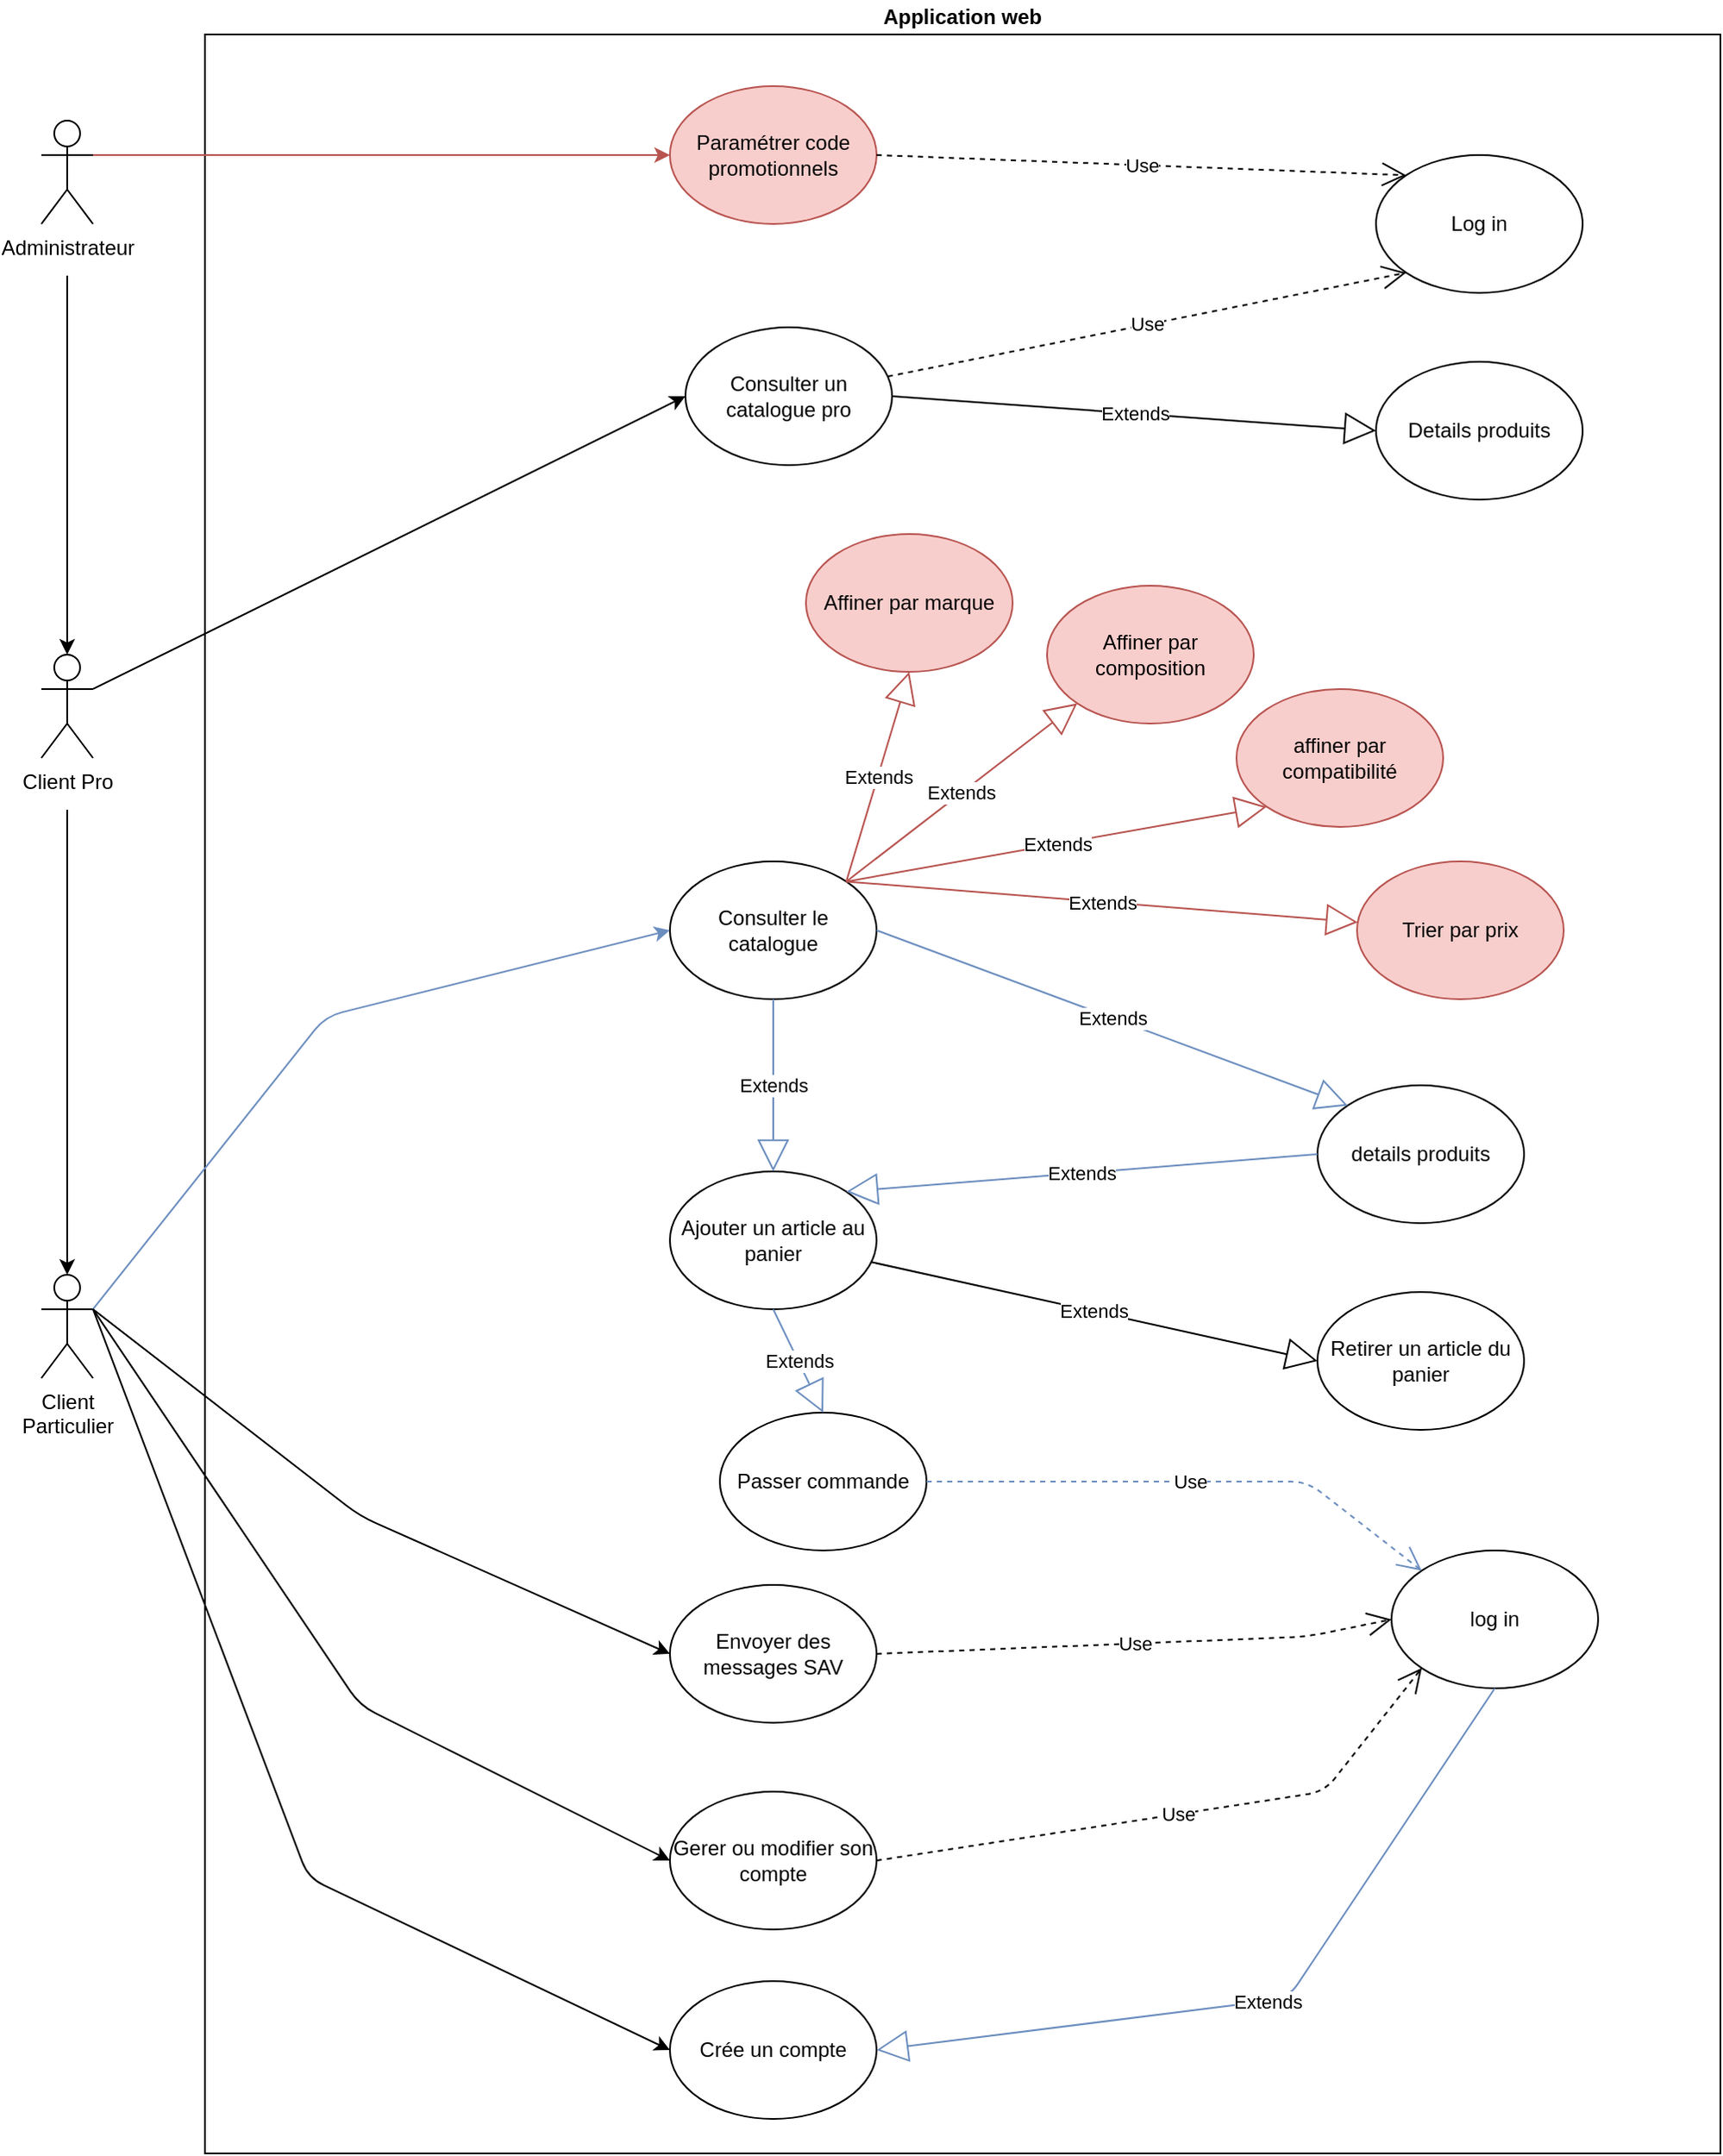 <mxfile version="14.6.13" type="google" pages="5"><diagram name="Use Case : Web" id="a0LUr2iWIKSsMMyQq8bl"><mxGraphModel dx="2942" dy="-1139" grid="1" gridSize="10" guides="1" tooltips="1" connect="1" arrows="1" fold="1" page="1" pageScale="1" pageWidth="827" pageHeight="1169" math="0" shadow="0"><root><mxCell id="cqm6UY_XU0BkHdZ5xzC6-0"/><mxCell id="cqm6UY_XU0BkHdZ5xzC6-1" parent="cqm6UY_XU0BkHdZ5xzC6-0"/><UserObject label="" treeRoot="1" id="cqm6UY_XU0BkHdZ5xzC6-2"><mxCell style="whiteSpace=wrap;html=1;align=center;treeFolding=1;treeMoving=1;newEdgeStyle={&quot;edgeStyle&quot;:&quot;elbowEdgeStyle&quot;,&quot;startArrow&quot;:&quot;none&quot;,&quot;endArrow&quot;:&quot;none&quot;};" parent="cqm6UY_XU0BkHdZ5xzC6-1" vertex="1"><mxGeometry x="181" y="2380" width="880" height="1230" as="geometry"/></mxCell></UserObject><mxCell id="cqm6UY_XU0BkHdZ5xzC6-3" value="Administrateur" style="shape=umlActor;verticalLabelPosition=bottom;verticalAlign=top;html=1;outlineConnect=0;" parent="cqm6UY_XU0BkHdZ5xzC6-1" vertex="1"><mxGeometry x="86" y="2430" width="30" height="60" as="geometry"/></mxCell><mxCell id="cqm6UY_XU0BkHdZ5xzC6-4" value="Client &lt;br&gt;Particulier" style="shape=umlActor;verticalLabelPosition=bottom;verticalAlign=top;html=1;outlineConnect=0;" parent="cqm6UY_XU0BkHdZ5xzC6-1" vertex="1"><mxGeometry x="86" y="3100" width="30" height="60" as="geometry"/></mxCell><mxCell id="cqm6UY_XU0BkHdZ5xzC6-5" value="Client Pro" style="shape=umlActor;verticalLabelPosition=bottom;verticalAlign=top;html=1;outlineConnect=0;" parent="cqm6UY_XU0BkHdZ5xzC6-1" vertex="1"><mxGeometry x="86" y="2740" width="30" height="60" as="geometry"/></mxCell><mxCell id="cqm6UY_XU0BkHdZ5xzC6-6" value="Paramétrer code promotionnels" style="ellipse;whiteSpace=wrap;html=1;fillColor=#f8cecc;strokeColor=#b85450;" parent="cqm6UY_XU0BkHdZ5xzC6-1" vertex="1"><mxGeometry x="451" y="2410" width="120" height="80" as="geometry"/></mxCell><mxCell id="cqm6UY_XU0BkHdZ5xzC6-7" value="details produits" style="ellipse;whiteSpace=wrap;html=1;" parent="cqm6UY_XU0BkHdZ5xzC6-1" vertex="1"><mxGeometry x="827" y="2990" width="120" height="80" as="geometry"/></mxCell><mxCell id="cqm6UY_XU0BkHdZ5xzC6-8" value="Log in" style="ellipse;whiteSpace=wrap;html=1;" parent="cqm6UY_XU0BkHdZ5xzC6-1" vertex="1"><mxGeometry x="861" y="2450" width="120" height="80" as="geometry"/></mxCell><mxCell id="cqm6UY_XU0BkHdZ5xzC6-9" value="Ajouter un article au panier" style="ellipse;whiteSpace=wrap;html=1;" parent="cqm6UY_XU0BkHdZ5xzC6-1" vertex="1"><mxGeometry x="451" y="3040" width="120" height="80" as="geometry"/></mxCell><mxCell id="cqm6UY_XU0BkHdZ5xzC6-10" value="Consulter un catalogue pro" style="ellipse;whiteSpace=wrap;html=1;" parent="cqm6UY_XU0BkHdZ5xzC6-1" vertex="1"><mxGeometry x="460" y="2550" width="120" height="80" as="geometry"/></mxCell><mxCell id="cqm6UY_XU0BkHdZ5xzC6-11" value="Details produits" style="ellipse;whiteSpace=wrap;html=1;" parent="cqm6UY_XU0BkHdZ5xzC6-1" vertex="1"><mxGeometry x="861" y="2570" width="120" height="80" as="geometry"/></mxCell><mxCell id="cqm6UY_XU0BkHdZ5xzC6-12" value="Consulter le catalogue" style="ellipse;whiteSpace=wrap;html=1;" parent="cqm6UY_XU0BkHdZ5xzC6-1" vertex="1"><mxGeometry x="451" y="2860" width="120" height="80" as="geometry"/></mxCell><mxCell id="cqm6UY_XU0BkHdZ5xzC6-13" value="Passer commande" style="ellipse;whiteSpace=wrap;html=1;" parent="cqm6UY_XU0BkHdZ5xzC6-1" vertex="1"><mxGeometry x="480" y="3180" width="120" height="80" as="geometry"/></mxCell><mxCell id="cqm6UY_XU0BkHdZ5xzC6-14" value="Crée un compte" style="ellipse;whiteSpace=wrap;html=1;" parent="cqm6UY_XU0BkHdZ5xzC6-1" vertex="1"><mxGeometry x="451" y="3510" width="120" height="80" as="geometry"/></mxCell><mxCell id="cqm6UY_XU0BkHdZ5xzC6-15" value="Gerer ou modifier son compte" style="ellipse;whiteSpace=wrap;html=1;" parent="cqm6UY_XU0BkHdZ5xzC6-1" vertex="1"><mxGeometry x="451" y="3400" width="120" height="80" as="geometry"/></mxCell><mxCell id="cqm6UY_XU0BkHdZ5xzC6-16" value="log in" style="ellipse;whiteSpace=wrap;html=1;" parent="cqm6UY_XU0BkHdZ5xzC6-1" vertex="1"><mxGeometry x="870" y="3260" width="120" height="80" as="geometry"/></mxCell><mxCell id="cqm6UY_XU0BkHdZ5xzC6-17" value="Use" style="endArrow=open;endSize=12;dashed=1;html=1;exitX=1;exitY=0.5;exitDx=0;exitDy=0;entryX=0;entryY=0;entryDx=0;entryDy=0;fillColor=#dae8fc;strokeColor=#6c8ebf;" parent="cqm6UY_XU0BkHdZ5xzC6-1" source="cqm6UY_XU0BkHdZ5xzC6-13" target="cqm6UY_XU0BkHdZ5xzC6-16" edge="1"><mxGeometry width="160" relative="1" as="geometry"><mxPoint x="370" y="2970" as="sourcePoint"/><mxPoint x="530" y="2970" as="targetPoint"/><Array as="points"><mxPoint x="821" y="3220"/></Array></mxGeometry></mxCell><mxCell id="cqm6UY_XU0BkHdZ5xzC6-18" value="Use" style="endArrow=open;endSize=12;dashed=1;html=1;exitX=1;exitY=0.5;exitDx=0;exitDy=0;entryX=0;entryY=0;entryDx=0;entryDy=0;" parent="cqm6UY_XU0BkHdZ5xzC6-1" source="cqm6UY_XU0BkHdZ5xzC6-6" target="cqm6UY_XU0BkHdZ5xzC6-8" edge="1"><mxGeometry width="160" relative="1" as="geometry"><mxPoint x="450" y="2650" as="sourcePoint"/><mxPoint x="610" y="2650" as="targetPoint"/></mxGeometry></mxCell><mxCell id="cqm6UY_XU0BkHdZ5xzC6-19" value="Extends" style="endArrow=block;endSize=16;endFill=0;html=1;exitX=1;exitY=0.5;exitDx=0;exitDy=0;entryX=0;entryY=0;entryDx=0;entryDy=0;fillColor=#dae8fc;strokeColor=#6c8ebf;" parent="cqm6UY_XU0BkHdZ5xzC6-1" source="cqm6UY_XU0BkHdZ5xzC6-12" target="cqm6UY_XU0BkHdZ5xzC6-7" edge="1"><mxGeometry width="160" relative="1" as="geometry"><mxPoint x="520" y="2950" as="sourcePoint"/><mxPoint x="680" y="2950" as="targetPoint"/></mxGeometry></mxCell><mxCell id="cqm6UY_XU0BkHdZ5xzC6-20" value="Use" style="endArrow=open;endSize=12;dashed=1;html=1;entryX=0;entryY=1;entryDx=0;entryDy=0;" parent="cqm6UY_XU0BkHdZ5xzC6-1" source="cqm6UY_XU0BkHdZ5xzC6-10" target="cqm6UY_XU0BkHdZ5xzC6-8" edge="1"><mxGeometry width="160" relative="1" as="geometry"><mxPoint x="521" y="2680" as="sourcePoint"/><mxPoint x="550.0" y="2760" as="targetPoint"/></mxGeometry></mxCell><mxCell id="cqm6UY_XU0BkHdZ5xzC6-21" value="Extends" style="endArrow=block;endSize=16;endFill=0;html=1;exitX=1;exitY=0.5;exitDx=0;exitDy=0;entryX=0;entryY=0.5;entryDx=0;entryDy=0;" parent="cqm6UY_XU0BkHdZ5xzC6-1" source="cqm6UY_XU0BkHdZ5xzC6-10" target="cqm6UY_XU0BkHdZ5xzC6-11" edge="1"><mxGeometry width="160" relative="1" as="geometry"><mxPoint x="480" y="2900" as="sourcePoint"/><mxPoint x="640" y="2900" as="targetPoint"/></mxGeometry></mxCell><mxCell id="cqm6UY_XU0BkHdZ5xzC6-22" value="Envoyer des messages SAV" style="ellipse;whiteSpace=wrap;html=1;" parent="cqm6UY_XU0BkHdZ5xzC6-1" vertex="1"><mxGeometry x="451" y="3280" width="120" height="80" as="geometry"/></mxCell><mxCell id="cqm6UY_XU0BkHdZ5xzC6-23" value="Use" style="endArrow=open;endSize=12;dashed=1;html=1;exitX=1;exitY=0.5;exitDx=0;exitDy=0;entryX=0;entryY=0.5;entryDx=0;entryDy=0;" parent="cqm6UY_XU0BkHdZ5xzC6-1" source="cqm6UY_XU0BkHdZ5xzC6-22" target="cqm6UY_XU0BkHdZ5xzC6-16" edge="1"><mxGeometry width="160" relative="1" as="geometry"><mxPoint x="440.0" y="3250" as="sourcePoint"/><mxPoint x="590" y="3080" as="targetPoint"/><Array as="points"><mxPoint x="821" y="3310"/></Array></mxGeometry></mxCell><mxCell id="cqm6UY_XU0BkHdZ5xzC6-24" value="" style="endArrow=classic;html=1;exitX=1;exitY=0.333;exitDx=0;exitDy=0;exitPerimeter=0;entryX=0;entryY=0.5;entryDx=0;entryDy=0;fillColor=#f8cecc;strokeColor=#b85450;" parent="cqm6UY_XU0BkHdZ5xzC6-1" source="cqm6UY_XU0BkHdZ5xzC6-3" target="cqm6UY_XU0BkHdZ5xzC6-6" edge="1"><mxGeometry width="50" height="50" relative="1" as="geometry"><mxPoint x="120" y="2460" as="sourcePoint"/><mxPoint x="260" y="2560" as="targetPoint"/></mxGeometry></mxCell><mxCell id="cqm6UY_XU0BkHdZ5xzC6-25" value="" style="endArrow=classic;html=1;entryX=0;entryY=0.5;entryDx=0;entryDy=0;exitX=1;exitY=0.333;exitDx=0;exitDy=0;exitPerimeter=0;" parent="cqm6UY_XU0BkHdZ5xzC6-1" source="cqm6UY_XU0BkHdZ5xzC6-5" target="cqm6UY_XU0BkHdZ5xzC6-10" edge="1"><mxGeometry width="50" height="50" relative="1" as="geometry"><mxPoint x="111" y="2820" as="sourcePoint"/><mxPoint x="331" y="2470" as="targetPoint"/></mxGeometry></mxCell><mxCell id="cqm6UY_XU0BkHdZ5xzC6-26" value="" style="endArrow=classic;html=1;entryX=0;entryY=0.5;entryDx=0;entryDy=0;exitX=1;exitY=0.333;exitDx=0;exitDy=0;exitPerimeter=0;fillColor=#dae8fc;strokeColor=#6c8ebf;" parent="cqm6UY_XU0BkHdZ5xzC6-1" source="cqm6UY_XU0BkHdZ5xzC6-4" target="cqm6UY_XU0BkHdZ5xzC6-12" edge="1"><mxGeometry width="50" height="50" relative="1" as="geometry"><mxPoint x="131" y="3120" as="sourcePoint"/><mxPoint x="301" y="3110" as="targetPoint"/><Array as="points"><mxPoint x="251" y="2950"/></Array></mxGeometry></mxCell><mxCell id="cqm6UY_XU0BkHdZ5xzC6-28" value="Extends" style="endArrow=block;endSize=16;endFill=0;html=1;exitX=0;exitY=0.5;exitDx=0;exitDy=0;entryX=1;entryY=0;entryDx=0;entryDy=0;fillColor=#dae8fc;strokeColor=#6c8ebf;" parent="cqm6UY_XU0BkHdZ5xzC6-1" source="cqm6UY_XU0BkHdZ5xzC6-7" target="cqm6UY_XU0BkHdZ5xzC6-9" edge="1"><mxGeometry width="160" relative="1" as="geometry"><mxPoint x="471" y="2950" as="sourcePoint"/><mxPoint x="581" y="2950" as="targetPoint"/></mxGeometry></mxCell><mxCell id="cqm6UY_XU0BkHdZ5xzC6-29" value="Extends" style="endArrow=block;endSize=16;endFill=0;html=1;entryX=0;entryY=0.5;entryDx=0;entryDy=0;" parent="cqm6UY_XU0BkHdZ5xzC6-1" source="cqm6UY_XU0BkHdZ5xzC6-9" target="cqm6UY_XU0BkHdZ5xzC6-30" edge="1"><mxGeometry width="160" relative="1" as="geometry"><mxPoint x="590" y="3049.5" as="sourcePoint"/><mxPoint x="711" y="3050" as="targetPoint"/></mxGeometry></mxCell><mxCell id="cqm6UY_XU0BkHdZ5xzC6-30" value="Retirer un article du panier" style="ellipse;whiteSpace=wrap;html=1;" parent="cqm6UY_XU0BkHdZ5xzC6-1" vertex="1"><mxGeometry x="827" y="3110" width="120" height="80" as="geometry"/></mxCell><mxCell id="cqm6UY_XU0BkHdZ5xzC6-31" value="" style="endArrow=classic;html=1;entryX=0;entryY=0.5;entryDx=0;entryDy=0;exitX=1;exitY=0.333;exitDx=0;exitDy=0;exitPerimeter=0;" parent="cqm6UY_XU0BkHdZ5xzC6-1" source="cqm6UY_XU0BkHdZ5xzC6-4" target="cqm6UY_XU0BkHdZ5xzC6-22" edge="1"><mxGeometry width="50" height="50" relative="1" as="geometry"><mxPoint x="111" y="3120" as="sourcePoint"/><mxPoint x="461" y="3060" as="targetPoint"/><Array as="points"><mxPoint x="271" y="3240"/></Array></mxGeometry></mxCell><mxCell id="cqm6UY_XU0BkHdZ5xzC6-33" value="Extends" style="endArrow=block;endSize=16;endFill=0;html=1;entryX=0.5;entryY=0;entryDx=0;entryDy=0;exitX=0.5;exitY=1;exitDx=0;exitDy=0;fillColor=#dae8fc;strokeColor=#6c8ebf;" parent="cqm6UY_XU0BkHdZ5xzC6-1" source="cqm6UY_XU0BkHdZ5xzC6-9" target="cqm6UY_XU0BkHdZ5xzC6-13" edge="1"><mxGeometry width="160" relative="1" as="geometry"><mxPoint x="598.574" y="2978.284" as="sourcePoint"/><mxPoint x="533.426" y="3031.716" as="targetPoint"/></mxGeometry></mxCell><mxCell id="cqm6UY_XU0BkHdZ5xzC6-34" value="" style="endArrow=classic;html=1;entryX=0;entryY=0.5;entryDx=0;entryDy=0;exitX=1;exitY=0.333;exitDx=0;exitDy=0;exitPerimeter=0;" parent="cqm6UY_XU0BkHdZ5xzC6-1" source="cqm6UY_XU0BkHdZ5xzC6-4" target="cqm6UY_XU0BkHdZ5xzC6-14" edge="1"><mxGeometry width="50" height="50" relative="1" as="geometry"><mxPoint x="111" y="3120" as="sourcePoint"/><mxPoint x="341.0" y="3281.5" as="targetPoint"/><Array as="points"><mxPoint x="241" y="3450"/></Array></mxGeometry></mxCell><mxCell id="cqm6UY_XU0BkHdZ5xzC6-35" value="" style="endArrow=classic;html=1;entryX=0;entryY=0.5;entryDx=0;entryDy=0;exitX=1;exitY=0.333;exitDx=0;exitDy=0;exitPerimeter=0;" parent="cqm6UY_XU0BkHdZ5xzC6-1" source="cqm6UY_XU0BkHdZ5xzC6-4" target="cqm6UY_XU0BkHdZ5xzC6-15" edge="1"><mxGeometry width="50" height="50" relative="1" as="geometry"><mxPoint x="121" y="3120" as="sourcePoint"/><mxPoint x="325" y="3380.0" as="targetPoint"/><Array as="points"><mxPoint x="271" y="3350"/></Array></mxGeometry></mxCell><mxCell id="cqm6UY_XU0BkHdZ5xzC6-36" value="Use" style="endArrow=open;endSize=12;dashed=1;html=1;exitX=1;exitY=0.5;exitDx=0;exitDy=0;entryX=0;entryY=1;entryDx=0;entryDy=0;" parent="cqm6UY_XU0BkHdZ5xzC6-1" source="cqm6UY_XU0BkHdZ5xzC6-15" target="cqm6UY_XU0BkHdZ5xzC6-16" edge="1"><mxGeometry width="160" relative="1" as="geometry"><mxPoint x="461.0" y="3281.5" as="sourcePoint"/><mxPoint x="936.0" y="3290.0" as="targetPoint"/><Array as="points"><mxPoint x="831" y="3400"/></Array></mxGeometry></mxCell><mxCell id="cqm6UY_XU0BkHdZ5xzC6-37" value="" style="endArrow=classic;html=1;entryX=0.5;entryY=0;entryDx=0;entryDy=0;entryPerimeter=0;" parent="cqm6UY_XU0BkHdZ5xzC6-1" target="cqm6UY_XU0BkHdZ5xzC6-4" edge="1"><mxGeometry width="50" height="50" relative="1" as="geometry"><mxPoint x="101" y="2830" as="sourcePoint"/><mxPoint x="101" y="3080" as="targetPoint"/></mxGeometry></mxCell><mxCell id="cqm6UY_XU0BkHdZ5xzC6-38" value="" style="endArrow=classic;html=1;entryX=0.5;entryY=0;entryDx=0;entryDy=0;entryPerimeter=0;" parent="cqm6UY_XU0BkHdZ5xzC6-1" target="cqm6UY_XU0BkHdZ5xzC6-5" edge="1"><mxGeometry width="50" height="50" relative="1" as="geometry"><mxPoint x="101" y="2520" as="sourcePoint"/><mxPoint x="101" y="2790" as="targetPoint"/></mxGeometry></mxCell><mxCell id="cqm6UY_XU0BkHdZ5xzC6-39" value="&lt;b&gt;Application web&lt;/b&gt;" style="text;html=1;strokeColor=none;fillColor=none;align=center;verticalAlign=middle;whiteSpace=wrap;rounded=0;" parent="cqm6UY_XU0BkHdZ5xzC6-1" vertex="1"><mxGeometry x="181" y="2360" width="880" height="20" as="geometry"/></mxCell><mxCell id="ff502gypfVqpRAqaxnG2-0" value="Extends" style="endArrow=block;endSize=16;endFill=0;html=1;entryX=1;entryY=0.5;entryDx=0;entryDy=0;exitX=0.5;exitY=1;exitDx=0;exitDy=0;fillColor=#dae8fc;strokeColor=#6c8ebf;" parent="cqm6UY_XU0BkHdZ5xzC6-1" source="cqm6UY_XU0BkHdZ5xzC6-16" target="cqm6UY_XU0BkHdZ5xzC6-14" edge="1"><mxGeometry width="160" relative="1" as="geometry"><mxPoint x="640.0" y="3451.494" as="sourcePoint"/><mxPoint x="932.53" y="3510" as="targetPoint"/><Array as="points"><mxPoint x="810" y="3520"/></Array></mxGeometry></mxCell><mxCell id="TB5eF6MJ1jmW7g0fvY43-0" value="Affiner par marque" style="ellipse;whiteSpace=wrap;html=1;fillColor=#f8cecc;strokeColor=#b85450;" parent="cqm6UY_XU0BkHdZ5xzC6-1" vertex="1"><mxGeometry x="530" y="2670" width="120" height="80" as="geometry"/></mxCell><mxCell id="TB5eF6MJ1jmW7g0fvY43-1" value="affiner par compatibilité" style="ellipse;whiteSpace=wrap;html=1;fillColor=#f8cecc;strokeColor=#b85450;" parent="cqm6UY_XU0BkHdZ5xzC6-1" vertex="1"><mxGeometry x="780" y="2760" width="120" height="80" as="geometry"/></mxCell><mxCell id="TB5eF6MJ1jmW7g0fvY43-2" value="Affiner par composition" style="ellipse;whiteSpace=wrap;html=1;fillColor=#f8cecc;strokeColor=#b85450;" parent="cqm6UY_XU0BkHdZ5xzC6-1" vertex="1"><mxGeometry x="670" y="2700" width="120" height="80" as="geometry"/></mxCell><mxCell id="TB5eF6MJ1jmW7g0fvY43-3" value="Trier par prix" style="ellipse;whiteSpace=wrap;html=1;fillColor=#f8cecc;strokeColor=#b85450;" parent="cqm6UY_XU0BkHdZ5xzC6-1" vertex="1"><mxGeometry x="850" y="2860" width="120" height="80" as="geometry"/></mxCell><mxCell id="TB5eF6MJ1jmW7g0fvY43-4" value="Extends" style="endArrow=block;endSize=16;endFill=0;html=1;exitX=1;exitY=0;exitDx=0;exitDy=0;entryX=0.5;entryY=1;entryDx=0;entryDy=0;fillColor=#f8cecc;strokeColor=#b85450;" parent="cqm6UY_XU0BkHdZ5xzC6-1" source="cqm6UY_XU0BkHdZ5xzC6-12" target="TB5eF6MJ1jmW7g0fvY43-0" edge="1"><mxGeometry width="160" relative="1" as="geometry"><mxPoint x="581" y="2910" as="sourcePoint"/><mxPoint x="888.574" y="3001.716" as="targetPoint"/></mxGeometry></mxCell><mxCell id="TB5eF6MJ1jmW7g0fvY43-5" value="Extends" style="endArrow=block;endSize=16;endFill=0;html=1;exitX=1;exitY=0;exitDx=0;exitDy=0;entryX=0;entryY=1;entryDx=0;entryDy=0;fillColor=#f8cecc;strokeColor=#b85450;" parent="cqm6UY_XU0BkHdZ5xzC6-1" source="cqm6UY_XU0BkHdZ5xzC6-12" target="TB5eF6MJ1jmW7g0fvY43-2" edge="1"><mxGeometry width="160" relative="1" as="geometry"><mxPoint x="521" y="2870" as="sourcePoint"/><mxPoint x="560" y="2770" as="targetPoint"/></mxGeometry></mxCell><mxCell id="TB5eF6MJ1jmW7g0fvY43-6" value="Extends" style="endArrow=block;endSize=16;endFill=0;html=1;exitX=1;exitY=0;exitDx=0;exitDy=0;entryX=0;entryY=1;entryDx=0;entryDy=0;fillColor=#f8cecc;strokeColor=#b85450;" parent="cqm6UY_XU0BkHdZ5xzC6-1" source="cqm6UY_XU0BkHdZ5xzC6-12" target="TB5eF6MJ1jmW7g0fvY43-1" edge="1"><mxGeometry width="160" relative="1" as="geometry"><mxPoint x="563.426" y="2881.716" as="sourcePoint"/><mxPoint x="637.574" y="2818.284" as="targetPoint"/></mxGeometry></mxCell><mxCell id="TB5eF6MJ1jmW7g0fvY43-7" value="Extends" style="endArrow=block;endSize=16;endFill=0;html=1;exitX=1;exitY=0;exitDx=0;exitDy=0;fillColor=#f8cecc;strokeColor=#b85450;" parent="cqm6UY_XU0BkHdZ5xzC6-1" source="cqm6UY_XU0BkHdZ5xzC6-12" target="TB5eF6MJ1jmW7g0fvY43-3" edge="1"><mxGeometry width="160" relative="1" as="geometry"><mxPoint x="563.426" y="2881.716" as="sourcePoint"/><mxPoint x="757.574" y="2868.284" as="targetPoint"/></mxGeometry></mxCell><mxCell id="7DAN5dsSfZx0PCRp6UCC-0" value="Extends" style="endArrow=block;endSize=16;endFill=0;html=1;exitX=0.5;exitY=1;exitDx=0;exitDy=0;fillColor=#dae8fc;strokeColor=#6c8ebf;" parent="cqm6UY_XU0BkHdZ5xzC6-1" source="cqm6UY_XU0BkHdZ5xzC6-12" edge="1"><mxGeometry width="160" relative="1" as="geometry"><mxPoint x="581.0" y="2910" as="sourcePoint"/><mxPoint x="511" y="3040" as="targetPoint"/></mxGeometry></mxCell></root></mxGraphModel></diagram><diagram id="vIbPaeENSxZ1AU0hc0tw" name="Use Case : Desktop"><mxGraphModel dx="1220" dy="21" grid="1" gridSize="10" guides="1" tooltips="1" connect="1" arrows="1" fold="1" page="1" pageScale="1" pageWidth="827" pageHeight="1169" math="0" shadow="0"><root><mxCell id="0"/><mxCell id="1" parent="0"/><UserObject label="" treeRoot="1" id="UiQW2R4iKVd_VdarIvvk-64"><mxCell style="whiteSpace=wrap;html=1;align=center;treeFolding=1;treeMoving=1;newEdgeStyle={&quot;edgeStyle&quot;:&quot;elbowEdgeStyle&quot;,&quot;startArrow&quot;:&quot;none&quot;,&quot;endArrow&quot;:&quot;none&quot;};" parent="1" vertex="1"><mxGeometry x="140" y="1241" width="1410" height="1749" as="geometry"/></mxCell></UserObject><mxCell id="_WJjknprnr4tP6I-FUNW-21" value="Afficher la liste de ses clients" style="ellipse;whiteSpace=wrap;html=1;" parent="1" vertex="1"><mxGeometry x="460" y="2528" width="120" height="80" as="geometry"/></mxCell><mxCell id="_WJjknprnr4tP6I-FUNW-25" value="Afficher le tableau de bord" style="ellipse;whiteSpace=wrap;html=1;" parent="1" vertex="1"><mxGeometry x="770" y="1568" width="120" height="80" as="geometry"/></mxCell><mxCell id="_WJjknprnr4tP6I-FUNW-37" value="Attribuer des clients" style="ellipse;whiteSpace=wrap;html=1;" parent="1" vertex="1"><mxGeometry x="890" y="2416" width="120" height="80" as="geometry"/></mxCell><mxCell id="_WJjknprnr4tP6I-FUNW-54" value="Equipe &lt;br&gt;numérique&lt;br&gt;" style="shape=umlActor;verticalLabelPosition=bottom;verticalAlign=top;html=1;" parent="1" vertex="1"><mxGeometry x="50" y="1738" width="30" height="60" as="geometry"/></mxCell><mxCell id="_WJjknprnr4tP6I-FUNW-57" value="Commercial" style="shape=umlActor;verticalLabelPosition=bottom;verticalAlign=top;html=1;outlineConnect=0;" parent="1" vertex="1"><mxGeometry x="50" y="2328" width="30" height="60" as="geometry"/></mxCell><mxCell id="bw_EP1xAQmrHDkZzsWwj-7" value="Extends" style="endArrow=block;endSize=16;endFill=0;html=1;exitX=1;exitY=0.5;exitDx=0;exitDy=0;" parent="1" source="_WJjknprnr4tP6I-FUNW-21" target="bw_EP1xAQmrHDkZzsWwj-8" edge="1"><mxGeometry width="160" relative="1" as="geometry"><mxPoint x="810" y="2318" as="sourcePoint"/><mxPoint x="910" y="2317.41" as="targetPoint"/></mxGeometry></mxCell><mxCell id="bw_EP1xAQmrHDkZzsWwj-8" value="Détails sur les commandes" style="ellipse;whiteSpace=wrap;html=1;" parent="1" vertex="1"><mxGeometry x="890" y="2518" width="120" height="80" as="geometry"/></mxCell><mxCell id="bw_EP1xAQmrHDkZzsWwj-11" value="Modifier un article" style="ellipse;whiteSpace=wrap;html=1;" parent="1" vertex="1"><mxGeometry x="900" y="1648" width="120" height="80" as="geometry"/></mxCell><mxCell id="bw_EP1xAQmrHDkZzsWwj-12" value="Supprimer un article" style="ellipse;whiteSpace=wrap;html=1;" parent="1" vertex="1"><mxGeometry x="800" y="1748" width="120" height="80" as="geometry"/></mxCell><mxCell id="bw_EP1xAQmrHDkZzsWwj-13" value="Ajouter un article" style="ellipse;whiteSpace=wrap;html=1;" parent="1" vertex="1"><mxGeometry x="390" y="1848" width="120" height="80" as="geometry"/></mxCell><mxCell id="bw_EP1xAQmrHDkZzsWwj-32" style="edgeStyle=orthogonalEdgeStyle;rounded=0;orthogonalLoop=1;jettySize=auto;html=1;exitX=0.5;exitY=1;exitDx=0;exitDy=0;" parent="1" source="bw_EP1xAQmrHDkZzsWwj-12" target="bw_EP1xAQmrHDkZzsWwj-12" edge="1"><mxGeometry relative="1" as="geometry"/></mxCell><mxCell id="bw_EP1xAQmrHDkZzsWwj-33" value="Afficher la liste des nouveaux clients pro" style="ellipse;whiteSpace=wrap;html=1;" parent="1" vertex="1"><mxGeometry x="460" y="2428" width="120" height="80" as="geometry"/></mxCell><mxCell id="bw_EP1xAQmrHDkZzsWwj-35" value="Extends" style="endArrow=block;endSize=16;endFill=0;html=1;entryX=0;entryY=0.5;entryDx=0;entryDy=0;exitX=1;exitY=0.5;exitDx=0;exitDy=0;" parent="1" source="bw_EP1xAQmrHDkZzsWwj-33" target="_WJjknprnr4tP6I-FUNW-37" edge="1"><mxGeometry width="160" relative="1" as="geometry"><mxPoint x="848" y="2068" as="sourcePoint"/><mxPoint x="669.996" y="2170.216" as="targetPoint"/></mxGeometry></mxCell><mxCell id="bw_EP1xAQmrHDkZzsWwj-38" value="Gérer les comptes clients" style="ellipse;whiteSpace=wrap;html=1;" parent="1" vertex="1"><mxGeometry x="340" y="1408" width="120" height="80" as="geometry"/></mxCell><mxCell id="bw_EP1xAQmrHDkZzsWwj-42" value="Extends" style="endArrow=block;endSize=16;endFill=0;html=1;entryX=0;entryY=0.5;entryDx=0;entryDy=0;exitX=1;exitY=0;exitDx=0;exitDy=0;" parent="1" source="bw_EP1xAQmrHDkZzsWwj-38" target="bw_EP1xAQmrHDkZzsWwj-44" edge="1"><mxGeometry width="160" relative="1" as="geometry"><mxPoint x="570" y="1298" as="sourcePoint"/><mxPoint x="420" y="1298" as="targetPoint"/><Array as="points"><mxPoint x="570" y="1388"/></Array></mxGeometry></mxCell><mxCell id="bw_EP1xAQmrHDkZzsWwj-44" value="Créer les comptes" style="ellipse;whiteSpace=wrap;html=1;" parent="1" vertex="1"><mxGeometry x="690" y="1348" width="120" height="80" as="geometry"/></mxCell><mxCell id="sxqIxiEaWk7qJsh9OTaD-6" value="SAV" style="shape=umlActor;verticalLabelPosition=bottom;verticalAlign=top;html=1;outlineConnect=0;" parent="1" vertex="1"><mxGeometry x="50" y="2638" width="30" height="60" as="geometry"/></mxCell><mxCell id="sxqIxiEaWk7qJsh9OTaD-7" value="Répondre aux messages" style="ellipse;whiteSpace=wrap;html=1;" parent="1" vertex="1"><mxGeometry x="320" y="2818" width="120" height="80" as="geometry"/></mxCell><mxCell id="sxqIxiEaWk7qJsh9OTaD-11" value="log in" style="ellipse;whiteSpace=wrap;html=1;" parent="1" vertex="1"><mxGeometry x="170" y="2578" width="120" height="80" as="geometry"/></mxCell><mxCell id="sxqIxiEaWk7qJsh9OTaD-12" value="Afficher l'écran d'accueil" style="ellipse;whiteSpace=wrap;html=1;" parent="1" vertex="1"><mxGeometry x="270" y="2688" width="120" height="80" as="geometry"/></mxCell><mxCell id="sxqIxiEaWk7qJsh9OTaD-13" value="Consulter le catalo&lt;span style=&quot;color: rgba(0 , 0 , 0 , 0) ; font-family: monospace ; font-size: 0px&quot;&gt;%3CmxGraphModel%3E%3Croot%3E%3CmxCell%20id%3D%220%22%2F%3E%3CmxCell%20id%3D%221%22%20parent%3D%220%22%2F%3E%3CmxCell%20id%3D%222%22%20style%3D%22edgeStyle%3DorthogonalEdgeStyle%3Brounded%3D0%3BorthogonalLoop%3D1%3BjettySize%3Dauto%3Bhtml%3D1%3BexitX%3D0.5%3BexitY%3D0.5%3BexitDx%3D0%3BexitDy%3D0%3BexitPerimeter%3D0%3BentryX%3D0%3BentryY%3D0.5%3BentryDx%3D0%3BentryDy%3D0%3B%22%20edge%3D%221%22%20parent%3D%221%22%3E%3CmxGeometry%20relative%3D%221%22%20as%3D%22geometry%22%3E%3CmxPoint%20x%3D%2295%22%20y%3D%22830%22%20as%3D%22sourcePoint%22%2F%3E%3CmxPoint%20x%3D%22310%22%20y%3D%22650%22%20as%3D%22targetPoint%22%2F%3E%3C%2FmxGeometry%3E%3C%2FmxCell%3E%3C%2Froot%3E%3C%2FmxGraphModel%3E&amp;nbsp;&lt;/span&gt;gue" style="ellipse;whiteSpace=wrap;html=1;" parent="1" vertex="1"><mxGeometry x="730" y="2650" width="120" height="80" as="geometry"/></mxCell><mxCell id="sxqIxiEaWk7qJsh9OTaD-15" value="Use" style="endArrow=open;endSize=12;dashed=1;html=1;entryX=0;entryY=0;entryDx=0;entryDy=0;" parent="1" source="sxqIxiEaWk7qJsh9OTaD-11" target="sxqIxiEaWk7qJsh9OTaD-12" edge="1"><mxGeometry width="160" relative="1" as="geometry"><mxPoint x="319" y="2768" as="sourcePoint"/><mxPoint x="319.41" y="2878" as="targetPoint"/></mxGeometry></mxCell><mxCell id="sxqIxiEaWk7qJsh9OTaD-16" value="Extends" style="endArrow=block;endSize=16;endFill=0;html=1;entryX=0;entryY=0.5;entryDx=0;entryDy=0;" parent="1" source="sxqIxiEaWk7qJsh9OTaD-12" target="sxqIxiEaWk7qJsh9OTaD-13" edge="1"><mxGeometry width="160" relative="1" as="geometry"><mxPoint x="319" y="2598" as="sourcePoint"/><mxPoint x="319.41" y="2678" as="targetPoint"/></mxGeometry></mxCell><mxCell id="sxqIxiEaWk7qJsh9OTaD-22" value="Consulter infos client" style="ellipse;whiteSpace=wrap;html=1;" parent="1" vertex="1"><mxGeometry x="730" y="2758" width="120" height="80" as="geometry"/></mxCell><mxCell id="sxqIxiEaWk7qJsh9OTaD-24" value="Extends" style="endArrow=block;endSize=16;endFill=0;html=1;entryX=0;entryY=0.5;entryDx=0;entryDy=0;exitX=1;exitY=0;exitDx=0;exitDy=0;" parent="1" source="sxqIxiEaWk7qJsh9OTaD-7" target="sxqIxiEaWk7qJsh9OTaD-22" edge="1"><mxGeometry width="160" relative="1" as="geometry"><mxPoint x="760" y="2358" as="sourcePoint"/><mxPoint x="920" y="2358" as="targetPoint"/><Array as="points"><mxPoint x="610" y="2798"/></Array></mxGeometry></mxCell><mxCell id="sxqIxiEaWk7qJsh9OTaD-26" value="Consulter infos sur la commande" style="ellipse;whiteSpace=wrap;html=1;" parent="1" vertex="1"><mxGeometry x="730" y="2858" width="120" height="80" as="geometry"/></mxCell><mxCell id="sxqIxiEaWk7qJsh9OTaD-27" value="Extends" style="endArrow=block;endSize=16;endFill=0;html=1;exitX=1;exitY=0.5;exitDx=0;exitDy=0;" parent="1" source="sxqIxiEaWk7qJsh9OTaD-7" target="sxqIxiEaWk7qJsh9OTaD-26" edge="1"><mxGeometry width="160" relative="1" as="geometry"><mxPoint x="710" y="2708" as="sourcePoint"/><mxPoint x="542.426" y="2829.716" as="targetPoint"/><Array as="points"><mxPoint x="620" y="2897"/></Array></mxGeometry></mxCell><mxCell id="sxqIxiEaWk7qJsh9OTaD-28" value="" style="endArrow=classic;html=1;exitX=1;exitY=0.333;exitDx=0;exitDy=0;exitPerimeter=0;entryX=0.024;entryY=0.604;entryDx=0;entryDy=0;entryPerimeter=0;" parent="1" source="sxqIxiEaWk7qJsh9OTaD-6" target="sxqIxiEaWk7qJsh9OTaD-12" edge="1"><mxGeometry width="50" height="50" relative="1" as="geometry"><mxPoint x="120" y="2758" as="sourcePoint"/><mxPoint x="470.0" y="2788" as="targetPoint"/><Array as="points"><mxPoint x="170" y="2718"/></Array></mxGeometry></mxCell><mxCell id="sxqIxiEaWk7qJsh9OTaD-29" value="" style="endArrow=classic;html=1;exitX=1;exitY=0.333;exitDx=0;exitDy=0;exitPerimeter=0;entryX=0;entryY=0.5;entryDx=0;entryDy=0;" parent="1" source="_WJjknprnr4tP6I-FUNW-57" target="bw_EP1xAQmrHDkZzsWwj-33" edge="1"><mxGeometry width="50" height="50" relative="1" as="geometry"><mxPoint x="520" y="2418" as="sourcePoint"/><mxPoint x="570" y="2368" as="targetPoint"/><Array as="points"><mxPoint x="260" y="2418"/></Array></mxGeometry></mxCell><mxCell id="sxqIxiEaWk7qJsh9OTaD-30" value="" style="endArrow=classic;html=1;entryX=0;entryY=0.5;entryDx=0;entryDy=0;" parent="1" target="_WJjknprnr4tP6I-FUNW-21" edge="1"><mxGeometry width="50" height="50" relative="1" as="geometry"><mxPoint x="80" y="2348" as="sourcePoint"/><mxPoint x="430.0" y="2208" as="targetPoint"/><Array as="points"><mxPoint x="240" y="2488"/></Array></mxGeometry></mxCell><mxCell id="sxqIxiEaWk7qJsh9OTaD-31" value="" style="endArrow=classic;html=1;exitX=1;exitY=0.333;exitDx=0;exitDy=0;exitPerimeter=0;entryX=0;entryY=0.5;entryDx=0;entryDy=0;" parent="1" source="sxqIxiEaWk7qJsh9OTaD-39" target="bw_EP1xAQmrHDkZzsWwj-38" edge="1"><mxGeometry width="50" height="50" relative="1" as="geometry"><mxPoint x="550" y="1957" as="sourcePoint"/><mxPoint x="600" y="1907" as="targetPoint"/></mxGeometry></mxCell><mxCell id="sxqIxiEaWk7qJsh9OTaD-32" value="" style="endArrow=classic;html=1;exitX=1;exitY=0.333;exitDx=0;exitDy=0;exitPerimeter=0;entryX=0;entryY=0.5;entryDx=0;entryDy=0;" parent="1" source="_WJjknprnr4tP6I-FUNW-54" target="bw_EP1xAQmrHDkZzsWwj-13" edge="1"><mxGeometry width="50" height="50" relative="1" as="geometry"><mxPoint x="70" y="1808" as="sourcePoint"/><mxPoint x="330.0" y="2077" as="targetPoint"/><Array as="points"><mxPoint x="210" y="1868"/></Array></mxGeometry></mxCell><mxCell id="sxqIxiEaWk7qJsh9OTaD-33" value="" style="endArrow=classic;html=1;exitX=1;exitY=0.333;exitDx=0;exitDy=0;exitPerimeter=0;entryX=0;entryY=0.5;entryDx=0;entryDy=0;" parent="1" source="_WJjknprnr4tP6I-FUNW-54" target="bw_EP1xAQmrHDkZzsWwj-12" edge="1"><mxGeometry width="50" height="50" relative="1" as="geometry"><mxPoint x="80" y="1818" as="sourcePoint"/><mxPoint x="330.0" y="1967" as="targetPoint"/></mxGeometry></mxCell><mxCell id="sxqIxiEaWk7qJsh9OTaD-34" value="" style="endArrow=classic;html=1;exitX=1;exitY=0.333;exitDx=0;exitDy=0;exitPerimeter=0;entryX=0;entryY=0.5;entryDx=0;entryDy=0;" parent="1" source="_WJjknprnr4tP6I-FUNW-54" target="bw_EP1xAQmrHDkZzsWwj-11" edge="1"><mxGeometry width="50" height="50" relative="1" as="geometry"><mxPoint x="70" y="1808" as="sourcePoint"/><mxPoint x="330.0" y="1867" as="targetPoint"/><Array as="points"><mxPoint x="470" y="1708"/></Array></mxGeometry></mxCell><mxCell id="sxqIxiEaWk7qJsh9OTaD-35" value="" style="endArrow=classic;html=1;entryX=0;entryY=0.5;entryDx=0;entryDy=0;exitX=1;exitY=0.333;exitDx=0;exitDy=0;exitPerimeter=0;" parent="1" source="_WJjknprnr4tP6I-FUNW-54" target="_WJjknprnr4tP6I-FUNW-25" edge="1"><mxGeometry width="50" height="50" relative="1" as="geometry"><mxPoint x="60" y="1797" as="sourcePoint"/><mxPoint x="330.0" y="1765" as="targetPoint"/><Array as="points"><mxPoint x="440" y="1638"/></Array></mxGeometry></mxCell><mxCell id="sxqIxiEaWk7qJsh9OTaD-39" value="Administrateur&lt;br&gt;" style="shape=umlActor;verticalLabelPosition=bottom;verticalAlign=top;html=1;" parent="1" vertex="1"><mxGeometry x="50" y="1478" width="30" height="60" as="geometry"/></mxCell><mxCell id="sxqIxiEaWk7qJsh9OTaD-42" value="Comptabilité" style="shape=umlActor;verticalLabelPosition=bottom;verticalAlign=top;html=1;outlineConnect=0;" parent="1" vertex="1"><mxGeometry x="50" y="2038" width="30" height="60" as="geometry"/></mxCell><mxCell id="sxqIxiEaWk7qJsh9OTaD-43" value="Liste des factures" style="ellipse;whiteSpace=wrap;html=1;" parent="1" vertex="1"><mxGeometry x="520" y="2128" width="120" height="80" as="geometry"/></mxCell><mxCell id="sxqIxiEaWk7qJsh9OTaD-44" value="" style="endArrow=classic;html=1;exitX=1;exitY=0.333;exitDx=0;exitDy=0;exitPerimeter=0;" parent="1" source="sxqIxiEaWk7qJsh9OTaD-42" target="sxqIxiEaWk7qJsh9OTaD-43" edge="1"><mxGeometry width="50" height="50" relative="1" as="geometry"><mxPoint x="600" y="2018" as="sourcePoint"/><mxPoint x="650" y="1968" as="targetPoint"/><Array as="points"><mxPoint x="290" y="2118"/></Array></mxGeometry></mxCell><mxCell id="sxqIxiEaWk7qJsh9OTaD-46" value="Extends" style="endArrow=block;endSize=16;endFill=0;html=1;entryX=0.5;entryY=0;entryDx=0;entryDy=0;" parent="1" source="sxqIxiEaWk7qJsh9OTaD-12" target="sxqIxiEaWk7qJsh9OTaD-7" edge="1"><mxGeometry width="160" relative="1" as="geometry"><mxPoint x="860" y="2658" as="sourcePoint"/><mxPoint x="652.426" y="2729.716" as="targetPoint"/></mxGeometry></mxCell><mxCell id="sxqIxiEaWk7qJsh9OTaD-47" value="" style="endArrow=classic;html=1;" parent="1" edge="1"><mxGeometry width="50" height="50" relative="1" as="geometry"><mxPoint x="70" y="2418" as="sourcePoint"/><mxPoint x="70" y="2618" as="targetPoint"/></mxGeometry></mxCell><mxCell id="sxqIxiEaWk7qJsh9OTaD-48" value="" style="endArrow=classic;html=1;" parent="1" edge="1"><mxGeometry width="50" height="50" relative="1" as="geometry"><mxPoint x="70" y="2128" as="sourcePoint"/><mxPoint x="70" y="2318" as="targetPoint"/></mxGeometry></mxCell><mxCell id="sxqIxiEaWk7qJsh9OTaD-49" value="" style="endArrow=classic;html=1;" parent="1" edge="1"><mxGeometry width="50" height="50" relative="1" as="geometry"><mxPoint x="64.5" y="1838" as="sourcePoint"/><mxPoint x="64.5" y="2028" as="targetPoint"/></mxGeometry></mxCell><mxCell id="sxqIxiEaWk7qJsh9OTaD-50" value="" style="endArrow=classic;html=1;" parent="1" edge="1"><mxGeometry width="50" height="50" relative="1" as="geometry"><mxPoint x="70" y="1558" as="sourcePoint"/><mxPoint x="70" y="1718" as="targetPoint"/></mxGeometry></mxCell><mxCell id="sxqIxiEaWk7qJsh9OTaD-51" value="Demande de remise&amp;nbsp;" style="ellipse;whiteSpace=wrap;html=1;" parent="1" vertex="1"><mxGeometry x="460" y="2318" width="120" height="80" as="geometry"/></mxCell><mxCell id="sxqIxiEaWk7qJsh9OTaD-52" value="" style="endArrow=classic;html=1;entryX=0;entryY=0.5;entryDx=0;entryDy=0;exitX=1;exitY=0.333;exitDx=0;exitDy=0;exitPerimeter=0;" parent="1" source="_WJjknprnr4tP6I-FUNW-57" target="sxqIxiEaWk7qJsh9OTaD-51" edge="1"><mxGeometry width="50" height="50" relative="1" as="geometry"><mxPoint x="80" y="2288" as="sourcePoint"/><mxPoint x="430" y="2268" as="targetPoint"/></mxGeometry></mxCell><mxCell id="sxqIxiEaWk7qJsh9OTaD-53" value="Valider / refuser remises" style="ellipse;whiteSpace=wrap;html=1;" parent="1" vertex="1"><mxGeometry x="370" y="2188" width="120" height="80" as="geometry"/></mxCell><mxCell id="sxqIxiEaWk7qJsh9OTaD-54" value="" style="endArrow=classic;html=1;entryX=0;entryY=0.5;entryDx=0;entryDy=0;exitX=1;exitY=0.333;exitDx=0;exitDy=0;exitPerimeter=0;" parent="1" source="sxqIxiEaWk7qJsh9OTaD-42" target="sxqIxiEaWk7qJsh9OTaD-53" edge="1"><mxGeometry width="50" height="50" relative="1" as="geometry"><mxPoint x="80" y="1998" as="sourcePoint"/><mxPoint x="351.583" y="1967.128" as="targetPoint"/><Array as="points"><mxPoint x="210" y="2168"/></Array></mxGeometry></mxCell><mxCell id="sxqIxiEaWk7qJsh9OTaD-55" value="Classer par type de client" style="ellipse;whiteSpace=wrap;html=1;" parent="1" vertex="1"><mxGeometry x="820" y="2088" width="120" height="80" as="geometry"/></mxCell><mxCell id="sxqIxiEaWk7qJsh9OTaD-56" value="Extends" style="endArrow=block;endSize=16;endFill=0;html=1;exitX=1;exitY=0;exitDx=0;exitDy=0;" parent="1" source="sxqIxiEaWk7qJsh9OTaD-43" target="sxqIxiEaWk7qJsh9OTaD-55" edge="1"><mxGeometry width="160" relative="1" as="geometry"><mxPoint x="837" y="2278" as="sourcePoint"/><mxPoint x="549.944" y="2286.273" as="targetPoint"/></mxGeometry></mxCell><mxCell id="sxqIxiEaWk7qJsh9OTaD-57" value="Classer par reste à payer" style="ellipse;whiteSpace=wrap;html=1;" parent="1" vertex="1"><mxGeometry x="1090" y="2128" width="120" height="80" as="geometry"/></mxCell><mxCell id="sxqIxiEaWk7qJsh9OTaD-58" value="Extends" style="endArrow=block;endSize=16;endFill=0;html=1;entryX=0;entryY=0.5;entryDx=0;entryDy=0;exitX=1;exitY=0.5;exitDx=0;exitDy=0;" parent="1" source="sxqIxiEaWk7qJsh9OTaD-55" target="sxqIxiEaWk7qJsh9OTaD-57" edge="1"><mxGeometry width="160" relative="1" as="geometry"><mxPoint x="950" y="2258" as="sourcePoint"/><mxPoint x="850" y="2068" as="targetPoint"/></mxGeometry></mxCell><mxCell id="sxqIxiEaWk7qJsh9OTaD-59" value="Classer par date" style="ellipse;whiteSpace=wrap;html=1;" parent="1" vertex="1"><mxGeometry x="990" y="2228" width="120" height="80" as="geometry"/></mxCell><mxCell id="sxqIxiEaWk7qJsh9OTaD-60" value="Classer par mensualité" style="ellipse;whiteSpace=wrap;html=1;" parent="1" vertex="1"><mxGeometry x="827" y="2280" width="120" height="80" as="geometry"/></mxCell><mxCell id="sxqIxiEaWk7qJsh9OTaD-61" value="Extends" style="endArrow=block;endSize=16;endFill=0;html=1;entryX=0;entryY=0.5;entryDx=0;entryDy=0;exitX=1;exitY=0.5;exitDx=0;exitDy=0;" parent="1" source="sxqIxiEaWk7qJsh9OTaD-43" target="sxqIxiEaWk7qJsh9OTaD-59" edge="1"><mxGeometry width="160" relative="1" as="geometry"><mxPoint x="740" y="2008" as="sourcePoint"/><mxPoint x="582.426" y="2019.716" as="targetPoint"/></mxGeometry></mxCell><mxCell id="sxqIxiEaWk7qJsh9OTaD-62" value="Extends" style="endArrow=block;endSize=16;endFill=0;html=1;entryX=0;entryY=0;entryDx=0;entryDy=0;exitX=1;exitY=1;exitDx=0;exitDy=0;" parent="1" source="sxqIxiEaWk7qJsh9OTaD-43" target="sxqIxiEaWk7qJsh9OTaD-60" edge="1"><mxGeometry width="160" relative="1" as="geometry"><mxPoint x="740" y="2088" as="sourcePoint"/><mxPoint x="597.47" y="2059.494" as="targetPoint"/></mxGeometry></mxCell><mxCell id="sxqIxiEaWk7qJsh9OTaD-63" value="Extends" style="endArrow=block;endSize=16;endFill=0;html=1;entryX=0;entryY=0;entryDx=0;entryDy=0;" parent="1" target="sxqIxiEaWk7qJsh9OTaD-59" edge="1"><mxGeometry width="160" relative="1" as="geometry"><mxPoint x="909" y="2168" as="sourcePoint"/><mxPoint x="598.68" y="2052.4" as="targetPoint"/></mxGeometry></mxCell><mxCell id="sxqIxiEaWk7qJsh9OTaD-64" value="Classer par&lt;br&gt;impayés" style="ellipse;whiteSpace=wrap;html=1;" parent="1" vertex="1"><mxGeometry x="650" y="2288" width="120" height="80" as="geometry"/></mxCell><mxCell id="sxqIxiEaWk7qJsh9OTaD-65" value="Extends" style="endArrow=block;endSize=16;endFill=0;html=1;entryX=0;entryY=0;entryDx=0;entryDy=0;exitX=0.5;exitY=1;exitDx=0;exitDy=0;" parent="1" source="sxqIxiEaWk7qJsh9OTaD-43" target="sxqIxiEaWk7qJsh9OTaD-64" edge="1"><mxGeometry width="160" relative="1" as="geometry"><mxPoint x="740.0" y="2178" as="sourcePoint"/><mxPoint x="592.426" y="2066.284" as="targetPoint"/></mxGeometry></mxCell><mxCell id="sxqIxiEaWk7qJsh9OTaD-66" value="Gérer la trésorerie" style="ellipse;whiteSpace=wrap;html=1;" parent="1" vertex="1"><mxGeometry x="690" y="2008" width="120" height="80" as="geometry"/></mxCell><mxCell id="sxqIxiEaWk7qJsh9OTaD-67" value="" style="endArrow=classic;html=1;exitX=1;exitY=0.333;exitDx=0;exitDy=0;exitPerimeter=0;entryX=0;entryY=0.5;entryDx=0;entryDy=0;" parent="1" source="sxqIxiEaWk7qJsh9OTaD-42" target="sxqIxiEaWk7qJsh9OTaD-66" edge="1"><mxGeometry width="50" height="50" relative="1" as="geometry"><mxPoint x="90" y="2008" as="sourcePoint"/><mxPoint x="480.033" y="2016.667" as="targetPoint"/></mxGeometry></mxCell><mxCell id="sxqIxiEaWk7qJsh9OTaD-68" value="Gérer les devis" style="ellipse;whiteSpace=wrap;html=1;" parent="1" vertex="1"><mxGeometry x="980" y="1928" width="120" height="80" as="geometry"/></mxCell><mxCell id="sxqIxiEaWk7qJsh9OTaD-69" value="" style="endArrow=classic;html=1;entryX=0;entryY=0.5;entryDx=0;entryDy=0;exitX=1;exitY=0.333;exitDx=0;exitDy=0;exitPerimeter=0;" parent="1" source="sxqIxiEaWk7qJsh9OTaD-42" target="sxqIxiEaWk7qJsh9OTaD-68" edge="1"><mxGeometry width="50" height="50" relative="1" as="geometry"><mxPoint x="80" y="1998" as="sourcePoint"/><mxPoint x="600" y="1918" as="targetPoint"/><Array as="points"><mxPoint x="550" y="1968"/></Array></mxGeometry></mxCell><mxCell id="sxqIxiEaWk7qJsh9OTaD-70" value="Gestion des stocks" style="ellipse;whiteSpace=wrap;html=1;" parent="1" vertex="1"><mxGeometry x="610" y="1808" width="120" height="80" as="geometry"/></mxCell><mxCell id="sxqIxiEaWk7qJsh9OTaD-71" value="" style="endArrow=classic;html=1;exitX=1;exitY=0.333;exitDx=0;exitDy=0;exitPerimeter=0;entryX=0;entryY=0.5;entryDx=0;entryDy=0;" parent="1" source="_WJjknprnr4tP6I-FUNW-54" target="sxqIxiEaWk7qJsh9OTaD-70" edge="1"><mxGeometry width="50" height="50" relative="1" as="geometry"><mxPoint x="90" y="1708" as="sourcePoint"/><mxPoint x="860" y="1778" as="targetPoint"/><Array as="points"><mxPoint x="310" y="1828"/></Array></mxGeometry></mxCell><mxCell id="sxqIxiEaWk7qJsh9OTaD-72" value="Modifier rubriques" style="ellipse;whiteSpace=wrap;html=1;" parent="1" vertex="1"><mxGeometry x="1150" y="1648" width="120" height="80" as="geometry"/></mxCell><mxCell id="sxqIxiEaWk7qJsh9OTaD-73" value="Extends" style="endArrow=block;endSize=16;endFill=0;html=1;exitX=1;exitY=0.5;exitDx=0;exitDy=0;" parent="1" source="bw_EP1xAQmrHDkZzsWwj-11" target="sxqIxiEaWk7qJsh9OTaD-72" edge="1"><mxGeometry width="160" relative="1" as="geometry"><mxPoint x="634.906" y="1522.158" as="sourcePoint"/><mxPoint x="456.64" y="1470.8" as="targetPoint"/></mxGeometry></mxCell><mxCell id="UiQW2R4iKVd_VdarIvvk-65" value="&lt;b&gt;Application Desktop&lt;/b&gt;" style="text;html=1;strokeColor=none;fillColor=none;align=center;verticalAlign=middle;whiteSpace=wrap;rounded=0;" parent="1" vertex="1"><mxGeometry x="120" y="1210" width="1200" height="20" as="geometry"/></mxCell><mxCell id="elRs-sN9hEKEFqI2y8m0-1" value="Créer les comptes SAV" style="ellipse;whiteSpace=wrap;html=1;fillColor=#f8cecc;strokeColor=#b85450;" parent="1" vertex="1"><mxGeometry x="910" y="1290" width="120" height="80" as="geometry"/></mxCell><mxCell id="elRs-sN9hEKEFqI2y8m0-2" value="Créer les comptes Commercial" style="ellipse;whiteSpace=wrap;html=1;fillColor=#f8cecc;strokeColor=#b85450;" parent="1" vertex="1"><mxGeometry x="1030" y="1241" width="120" height="80" as="geometry"/></mxCell><mxCell id="elRs-sN9hEKEFqI2y8m0-3" value="Créer les comptes Comptable" style="ellipse;whiteSpace=wrap;html=1;fillColor=#f8cecc;strokeColor=#b85450;" parent="1" vertex="1"><mxGeometry x="910" y="1398" width="120" height="80" as="geometry"/></mxCell><mxCell id="elRs-sN9hEKEFqI2y8m0-4" value="Créer les comptes Equipe numérique" style="ellipse;whiteSpace=wrap;html=1;fillColor=#f8cecc;strokeColor=#b85450;" parent="1" vertex="1"><mxGeometry x="1030" y="1450" width="120" height="80" as="geometry"/></mxCell><mxCell id="elRs-sN9hEKEFqI2y8m0-6" value="Extends" style="endArrow=block;endSize=16;endFill=0;html=1;exitX=1;exitY=0.5;exitDx=0;exitDy=0;entryX=0;entryY=0.5;entryDx=0;entryDy=0;fillColor=#f8cecc;strokeColor=#b85450;" parent="1" source="bw_EP1xAQmrHDkZzsWwj-44" target="elRs-sN9hEKEFqI2y8m0-1" edge="1"><mxGeometry width="160" relative="1" as="geometry"><mxPoint x="815" y="1387.5" as="sourcePoint"/><mxPoint x="945" y="1387.5" as="targetPoint"/><Array as="points"><mxPoint x="850" y="1330"/></Array></mxGeometry></mxCell><mxCell id="elRs-sN9hEKEFqI2y8m0-7" value="Extends" style="endArrow=block;endSize=16;endFill=0;html=1;exitX=1;exitY=0.5;exitDx=0;exitDy=0;entryX=0;entryY=0.5;entryDx=0;entryDy=0;fillColor=#f8cecc;strokeColor=#b85450;" parent="1" source="bw_EP1xAQmrHDkZzsWwj-44" target="elRs-sN9hEKEFqI2y8m0-3" edge="1"><mxGeometry width="160" relative="1" as="geometry"><mxPoint x="820" y="1398" as="sourcePoint"/><mxPoint x="920" y="1340" as="targetPoint"/><Array as="points"><mxPoint x="860" y="1438"/></Array></mxGeometry></mxCell><mxCell id="elRs-sN9hEKEFqI2y8m0-8" value="Extends" style="endArrow=block;endSize=16;endFill=0;html=1;exitX=1;exitY=0.5;exitDx=0;exitDy=0;entryX=0;entryY=0.5;entryDx=0;entryDy=0;fillColor=#f8cecc;strokeColor=#b85450;" parent="1" source="bw_EP1xAQmrHDkZzsWwj-44" target="elRs-sN9hEKEFqI2y8m0-2" edge="1"><mxGeometry width="160" relative="1" as="geometry"><mxPoint x="820" y="1398" as="sourcePoint"/><mxPoint x="920" y="1340" as="targetPoint"/><Array as="points"><mxPoint x="830" y="1281"/></Array></mxGeometry></mxCell><mxCell id="elRs-sN9hEKEFqI2y8m0-9" value="Extends" style="endArrow=block;endSize=16;endFill=0;html=1;exitX=1;exitY=0.5;exitDx=0;exitDy=0;entryX=0;entryY=0.5;entryDx=0;entryDy=0;fillColor=#f8cecc;strokeColor=#b85450;" parent="1" source="bw_EP1xAQmrHDkZzsWwj-44" target="elRs-sN9hEKEFqI2y8m0-4" edge="1"><mxGeometry width="160" relative="1" as="geometry"><mxPoint x="820" y="1398" as="sourcePoint"/><mxPoint x="920" y="1430" as="targetPoint"/><Array as="points"><mxPoint x="840" y="1490"/></Array></mxGeometry></mxCell><mxCell id="CX7Nq1epRbCfW_KZqlAk-1" value="Desactiver un compte" style="ellipse;whiteSpace=wrap;html=1;fillColor=#f8cecc;strokeColor=#b85450;" parent="1" vertex="1"><mxGeometry x="690" y="1468" width="120" height="80" as="geometry"/></mxCell><mxCell id="CX7Nq1epRbCfW_KZqlAk-2" value="Extends" style="endArrow=block;endSize=16;endFill=0;html=1;entryX=0;entryY=0.5;entryDx=0;entryDy=0;exitX=1;exitY=1;exitDx=0;exitDy=0;" parent="1" source="bw_EP1xAQmrHDkZzsWwj-38" target="CX7Nq1epRbCfW_KZqlAk-1" edge="1"><mxGeometry width="160" relative="1" as="geometry"><mxPoint x="452.426" y="1429.716" as="sourcePoint"/><mxPoint x="700" y="1398" as="targetPoint"/><Array as="points"><mxPoint x="570" y="1510"/></Array></mxGeometry></mxCell><mxCell id="CX7Nq1epRbCfW_KZqlAk-3" value="Use" style="endArrow=open;endSize=12;dashed=1;html=1;entryX=0.5;entryY=1;entryDx=0;entryDy=0;exitX=0.5;exitY=0;exitDx=0;exitDy=0;" parent="1" source="sxqIxiEaWk7qJsh9OTaD-51" target="sxqIxiEaWk7qJsh9OTaD-53" edge="1"><mxGeometry width="160" relative="1" as="geometry"><mxPoint x="265.483" y="2664.213" as="sourcePoint"/><mxPoint x="297.574" y="2709.716" as="targetPoint"/><Array as="points"/></mxGeometry></mxCell></root></mxGraphModel></diagram><diagram name="Use Case : Mobile" id="Gqja1PQkPqSjZ1qV-We4"><mxGraphModel dx="1220" dy="-1148" grid="1" gridSize="10" guides="1" tooltips="1" connect="1" arrows="1" fold="1" page="1" pageScale="1" pageWidth="827" pageHeight="1169" math="0" shadow="0"><root><mxCell id="jLRXMLEx47hm9gQp2wUn-0"/><mxCell id="jLRXMLEx47hm9gQp2wUn-1" parent="jLRXMLEx47hm9gQp2wUn-0"/><UserObject label="" treeRoot="1" id="jLRXMLEx47hm9gQp2wUn-2"><mxCell style="whiteSpace=wrap;html=1;align=center;treeFolding=1;treeMoving=1;newEdgeStyle={&quot;edgeStyle&quot;:&quot;elbowEdgeStyle&quot;,&quot;startArrow&quot;:&quot;none&quot;,&quot;endArrow&quot;:&quot;none&quot;};" parent="jLRXMLEx47hm9gQp2wUn-1" vertex="1"><mxGeometry x="181" y="2380" width="880" height="1230" as="geometry"/></mxCell></UserObject><mxCell id="jLRXMLEx47hm9gQp2wUn-3" value="Administrateur" style="shape=umlActor;verticalLabelPosition=bottom;verticalAlign=top;html=1;outlineConnect=0;" parent="jLRXMLEx47hm9gQp2wUn-1" vertex="1"><mxGeometry x="86" y="2430" width="30" height="60" as="geometry"/></mxCell><mxCell id="jLRXMLEx47hm9gQp2wUn-4" value="Client &lt;br&gt;Particulier" style="shape=umlActor;verticalLabelPosition=bottom;verticalAlign=top;html=1;outlineConnect=0;" parent="jLRXMLEx47hm9gQp2wUn-1" vertex="1"><mxGeometry x="86" y="3100" width="30" height="60" as="geometry"/></mxCell><mxCell id="jLRXMLEx47hm9gQp2wUn-5" value="Client Pro" style="shape=umlActor;verticalLabelPosition=bottom;verticalAlign=top;html=1;outlineConnect=0;" parent="jLRXMLEx47hm9gQp2wUn-1" vertex="1"><mxGeometry x="86" y="2740" width="30" height="60" as="geometry"/></mxCell><mxCell id="jLRXMLEx47hm9gQp2wUn-6" value="Paramétrer code promotionnels" style="ellipse;whiteSpace=wrap;html=1;" parent="jLRXMLEx47hm9gQp2wUn-1" vertex="1"><mxGeometry x="451" y="2410" width="120" height="80" as="geometry"/></mxCell><mxCell id="jLRXMLEx47hm9gQp2wUn-7" value="details produits" style="ellipse;whiteSpace=wrap;html=1;" parent="jLRXMLEx47hm9gQp2wUn-1" vertex="1"><mxGeometry x="861" y="2980" width="120" height="80" as="geometry"/></mxCell><mxCell id="jLRXMLEx47hm9gQp2wUn-8" value="Log in" style="ellipse;whiteSpace=wrap;html=1;" parent="jLRXMLEx47hm9gQp2wUn-1" vertex="1"><mxGeometry x="861" y="2450" width="120" height="80" as="geometry"/></mxCell><mxCell id="jLRXMLEx47hm9gQp2wUn-9" value="Ajouter un article au panier" style="ellipse;whiteSpace=wrap;html=1;" parent="jLRXMLEx47hm9gQp2wUn-1" vertex="1"><mxGeometry x="451" y="3000" width="120" height="80" as="geometry"/></mxCell><mxCell id="jLRXMLEx47hm9gQp2wUn-10" value="Consulter un catalogue pro" style="ellipse;whiteSpace=wrap;html=1;" parent="jLRXMLEx47hm9gQp2wUn-1" vertex="1"><mxGeometry x="460" y="2550" width="120" height="80" as="geometry"/></mxCell><mxCell id="jLRXMLEx47hm9gQp2wUn-11" value="Details produits" style="ellipse;whiteSpace=wrap;html=1;" parent="jLRXMLEx47hm9gQp2wUn-1" vertex="1"><mxGeometry x="861" y="2570" width="120" height="80" as="geometry"/></mxCell><mxCell id="jLRXMLEx47hm9gQp2wUn-12" value="Consulter le catalogue" style="ellipse;whiteSpace=wrap;html=1;" parent="jLRXMLEx47hm9gQp2wUn-1" vertex="1"><mxGeometry x="451" y="2860" width="120" height="80" as="geometry"/></mxCell><mxCell id="jLRXMLEx47hm9gQp2wUn-13" value="Passer commande" style="ellipse;whiteSpace=wrap;html=1;" parent="jLRXMLEx47hm9gQp2wUn-1" vertex="1"><mxGeometry x="540" y="3160" width="120" height="80" as="geometry"/></mxCell><mxCell id="jLRXMLEx47hm9gQp2wUn-14" value="Crée un compte" style="ellipse;whiteSpace=wrap;html=1;" parent="jLRXMLEx47hm9gQp2wUn-1" vertex="1"><mxGeometry x="451" y="3510" width="120" height="80" as="geometry"/></mxCell><mxCell id="jLRXMLEx47hm9gQp2wUn-15" value="Gerer ou modifier son compte" style="ellipse;whiteSpace=wrap;html=1;" parent="jLRXMLEx47hm9gQp2wUn-1" vertex="1"><mxGeometry x="451" y="3400" width="120" height="80" as="geometry"/></mxCell><mxCell id="jLRXMLEx47hm9gQp2wUn-16" value="log in" style="ellipse;whiteSpace=wrap;html=1;" parent="jLRXMLEx47hm9gQp2wUn-1" vertex="1"><mxGeometry x="870" y="3260" width="120" height="80" as="geometry"/></mxCell><mxCell id="jLRXMLEx47hm9gQp2wUn-17" value="Use" style="endArrow=open;endSize=12;dashed=1;html=1;exitX=1;exitY=0.5;exitDx=0;exitDy=0;entryX=0;entryY=0;entryDx=0;entryDy=0;" parent="jLRXMLEx47hm9gQp2wUn-1" source="jLRXMLEx47hm9gQp2wUn-13" target="jLRXMLEx47hm9gQp2wUn-16" edge="1"><mxGeometry width="160" relative="1" as="geometry"><mxPoint x="370" y="2970" as="sourcePoint"/><mxPoint x="530" y="2970" as="targetPoint"/><Array as="points"><mxPoint x="821" y="3220"/></Array></mxGeometry></mxCell><mxCell id="jLRXMLEx47hm9gQp2wUn-18" value="Use" style="endArrow=open;endSize=12;dashed=1;html=1;exitX=1;exitY=0.5;exitDx=0;exitDy=0;entryX=0;entryY=0;entryDx=0;entryDy=0;" parent="jLRXMLEx47hm9gQp2wUn-1" source="jLRXMLEx47hm9gQp2wUn-6" target="jLRXMLEx47hm9gQp2wUn-8" edge="1"><mxGeometry width="160" relative="1" as="geometry"><mxPoint x="450" y="2650" as="sourcePoint"/><mxPoint x="610" y="2650" as="targetPoint"/></mxGeometry></mxCell><mxCell id="jLRXMLEx47hm9gQp2wUn-19" value="Extends" style="endArrow=block;endSize=16;endFill=0;html=1;exitX=1;exitY=0.5;exitDx=0;exitDy=0;entryX=0;entryY=0;entryDx=0;entryDy=0;" parent="jLRXMLEx47hm9gQp2wUn-1" source="jLRXMLEx47hm9gQp2wUn-12" target="jLRXMLEx47hm9gQp2wUn-7" edge="1"><mxGeometry width="160" relative="1" as="geometry"><mxPoint x="520" y="2950" as="sourcePoint"/><mxPoint x="680" y="2950" as="targetPoint"/></mxGeometry></mxCell><mxCell id="jLRXMLEx47hm9gQp2wUn-20" value="Use" style="endArrow=open;endSize=12;dashed=1;html=1;entryX=0;entryY=1;entryDx=0;entryDy=0;" parent="jLRXMLEx47hm9gQp2wUn-1" source="jLRXMLEx47hm9gQp2wUn-10" target="jLRXMLEx47hm9gQp2wUn-8" edge="1"><mxGeometry width="160" relative="1" as="geometry"><mxPoint x="521" y="2680" as="sourcePoint"/><mxPoint x="550.0" y="2760" as="targetPoint"/></mxGeometry></mxCell><mxCell id="jLRXMLEx47hm9gQp2wUn-21" value="Extends" style="endArrow=block;endSize=16;endFill=0;html=1;exitX=1;exitY=0.5;exitDx=0;exitDy=0;entryX=0;entryY=0.5;entryDx=0;entryDy=0;" parent="jLRXMLEx47hm9gQp2wUn-1" source="jLRXMLEx47hm9gQp2wUn-10" target="jLRXMLEx47hm9gQp2wUn-11" edge="1"><mxGeometry width="160" relative="1" as="geometry"><mxPoint x="480" y="2900" as="sourcePoint"/><mxPoint x="640" y="2900" as="targetPoint"/></mxGeometry></mxCell><mxCell id="jLRXMLEx47hm9gQp2wUn-22" value="Envoyer des messages SAV" style="ellipse;whiteSpace=wrap;html=1;" parent="jLRXMLEx47hm9gQp2wUn-1" vertex="1"><mxGeometry x="451" y="3280" width="120" height="80" as="geometry"/></mxCell><mxCell id="jLRXMLEx47hm9gQp2wUn-23" value="Use" style="endArrow=open;endSize=12;dashed=1;html=1;exitX=1;exitY=0.5;exitDx=0;exitDy=0;entryX=0;entryY=0.5;entryDx=0;entryDy=0;" parent="jLRXMLEx47hm9gQp2wUn-1" source="jLRXMLEx47hm9gQp2wUn-22" target="jLRXMLEx47hm9gQp2wUn-16" edge="1"><mxGeometry width="160" relative="1" as="geometry"><mxPoint x="440.0" y="3250" as="sourcePoint"/><mxPoint x="590" y="3080" as="targetPoint"/><Array as="points"><mxPoint x="821" y="3310"/></Array></mxGeometry></mxCell><mxCell id="jLRXMLEx47hm9gQp2wUn-24" value="" style="endArrow=classic;html=1;exitX=1;exitY=0.333;exitDx=0;exitDy=0;exitPerimeter=0;entryX=0;entryY=0.5;entryDx=0;entryDy=0;" parent="jLRXMLEx47hm9gQp2wUn-1" source="jLRXMLEx47hm9gQp2wUn-3" target="jLRXMLEx47hm9gQp2wUn-6" edge="1"><mxGeometry width="50" height="50" relative="1" as="geometry"><mxPoint x="120" y="2460" as="sourcePoint"/><mxPoint x="260" y="2560" as="targetPoint"/></mxGeometry></mxCell><mxCell id="jLRXMLEx47hm9gQp2wUn-25" value="" style="endArrow=classic;html=1;entryX=0;entryY=0.5;entryDx=0;entryDy=0;exitX=1;exitY=0.333;exitDx=0;exitDy=0;exitPerimeter=0;" parent="jLRXMLEx47hm9gQp2wUn-1" source="jLRXMLEx47hm9gQp2wUn-5" target="jLRXMLEx47hm9gQp2wUn-10" edge="1"><mxGeometry width="50" height="50" relative="1" as="geometry"><mxPoint x="111" y="2820" as="sourcePoint"/><mxPoint x="331" y="2470" as="targetPoint"/></mxGeometry></mxCell><mxCell id="jLRXMLEx47hm9gQp2wUn-26" value="" style="endArrow=classic;html=1;entryX=0;entryY=0.5;entryDx=0;entryDy=0;exitX=1;exitY=0.333;exitDx=0;exitDy=0;exitPerimeter=0;" parent="jLRXMLEx47hm9gQp2wUn-1" source="jLRXMLEx47hm9gQp2wUn-4" target="jLRXMLEx47hm9gQp2wUn-12" edge="1"><mxGeometry width="50" height="50" relative="1" as="geometry"><mxPoint x="131" y="3120" as="sourcePoint"/><mxPoint x="301" y="3110" as="targetPoint"/><Array as="points"><mxPoint x="251" y="2950"/></Array></mxGeometry></mxCell><mxCell id="jLRXMLEx47hm9gQp2wUn-27" value="" style="endArrow=classic;html=1;exitX=1;exitY=0.333;exitDx=0;exitDy=0;exitPerimeter=0;entryX=0;entryY=0.5;entryDx=0;entryDy=0;fillColor=#f8cecc;strokeColor=#b85450;" parent="jLRXMLEx47hm9gQp2wUn-1" source="jLRXMLEx47hm9gQp2wUn-4" target="jLRXMLEx47hm9gQp2wUn-9" edge="1"><mxGeometry width="50" height="50" relative="1" as="geometry"><mxPoint x="120" y="3130" as="sourcePoint"/><mxPoint x="351" y="2950" as="targetPoint"/><Array as="points"><mxPoint x="281" y="3060"/></Array></mxGeometry></mxCell><mxCell id="jLRXMLEx47hm9gQp2wUn-28" value="Extends" style="endArrow=block;endSize=16;endFill=0;html=1;exitX=0;exitY=0.5;exitDx=0;exitDy=0;entryX=1;entryY=0;entryDx=0;entryDy=0;" parent="jLRXMLEx47hm9gQp2wUn-1" source="jLRXMLEx47hm9gQp2wUn-7" target="jLRXMLEx47hm9gQp2wUn-9" edge="1"><mxGeometry width="160" relative="1" as="geometry"><mxPoint x="471" y="2950" as="sourcePoint"/><mxPoint x="581" y="2950" as="targetPoint"/></mxGeometry></mxCell><mxCell id="jLRXMLEx47hm9gQp2wUn-29" value="Extends" style="endArrow=block;endSize=16;endFill=0;html=1;entryX=0;entryY=0.5;entryDx=0;entryDy=0;" parent="jLRXMLEx47hm9gQp2wUn-1" source="jLRXMLEx47hm9gQp2wUn-9" target="jLRXMLEx47hm9gQp2wUn-30" edge="1"><mxGeometry width="160" relative="1" as="geometry"><mxPoint x="590" y="3049.5" as="sourcePoint"/><mxPoint x="711" y="3050" as="targetPoint"/></mxGeometry></mxCell><mxCell id="jLRXMLEx47hm9gQp2wUn-30" value="Retirer un article du panier" style="ellipse;whiteSpace=wrap;html=1;" parent="jLRXMLEx47hm9gQp2wUn-1" vertex="1"><mxGeometry x="861" y="3070" width="120" height="80" as="geometry"/></mxCell><mxCell id="jLRXMLEx47hm9gQp2wUn-31" value="" style="endArrow=classic;html=1;entryX=0;entryY=0.5;entryDx=0;entryDy=0;exitX=1;exitY=0.333;exitDx=0;exitDy=0;exitPerimeter=0;" parent="jLRXMLEx47hm9gQp2wUn-1" source="jLRXMLEx47hm9gQp2wUn-4" target="jLRXMLEx47hm9gQp2wUn-22" edge="1"><mxGeometry width="50" height="50" relative="1" as="geometry"><mxPoint x="111" y="3120" as="sourcePoint"/><mxPoint x="461" y="3060" as="targetPoint"/><Array as="points"><mxPoint x="271" y="3240"/></Array></mxGeometry></mxCell><mxCell id="jLRXMLEx47hm9gQp2wUn-32" value="Extends" style="endArrow=block;endSize=16;endFill=0;html=1;entryX=0.208;entryY=0.113;entryDx=0;entryDy=0;exitX=0.5;exitY=1;exitDx=0;exitDy=0;entryPerimeter=0;fillColor=#f8cecc;strokeColor=#b85450;" parent="jLRXMLEx47hm9gQp2wUn-1" source="jLRXMLEx47hm9gQp2wUn-9" target="jLRXMLEx47hm9gQp2wUn-13" edge="1"><mxGeometry width="160" relative="1" as="geometry"><mxPoint x="598.574" y="2978.284" as="sourcePoint"/><mxPoint x="533.426" y="3031.716" as="targetPoint"/></mxGeometry></mxCell><mxCell id="jLRXMLEx47hm9gQp2wUn-33" value="" style="endArrow=classic;html=1;entryX=0;entryY=0.5;entryDx=0;entryDy=0;exitX=1;exitY=0.333;exitDx=0;exitDy=0;exitPerimeter=0;" parent="jLRXMLEx47hm9gQp2wUn-1" source="jLRXMLEx47hm9gQp2wUn-4" target="jLRXMLEx47hm9gQp2wUn-14" edge="1"><mxGeometry width="50" height="50" relative="1" as="geometry"><mxPoint x="111" y="3120" as="sourcePoint"/><mxPoint x="341.0" y="3281.5" as="targetPoint"/><Array as="points"><mxPoint x="241" y="3450"/></Array></mxGeometry></mxCell><mxCell id="jLRXMLEx47hm9gQp2wUn-34" value="" style="endArrow=classic;html=1;entryX=0;entryY=0.5;entryDx=0;entryDy=0;exitX=1;exitY=0.333;exitDx=0;exitDy=0;exitPerimeter=0;" parent="jLRXMLEx47hm9gQp2wUn-1" source="jLRXMLEx47hm9gQp2wUn-4" target="jLRXMLEx47hm9gQp2wUn-15" edge="1"><mxGeometry width="50" height="50" relative="1" as="geometry"><mxPoint x="121" y="3120" as="sourcePoint"/><mxPoint x="325" y="3380.0" as="targetPoint"/><Array as="points"><mxPoint x="271" y="3350"/></Array></mxGeometry></mxCell><mxCell id="jLRXMLEx47hm9gQp2wUn-35" value="Use" style="endArrow=open;endSize=12;dashed=1;html=1;exitX=1;exitY=0.5;exitDx=0;exitDy=0;entryX=0;entryY=1;entryDx=0;entryDy=0;" parent="jLRXMLEx47hm9gQp2wUn-1" source="jLRXMLEx47hm9gQp2wUn-15" target="jLRXMLEx47hm9gQp2wUn-16" edge="1"><mxGeometry width="160" relative="1" as="geometry"><mxPoint x="461.0" y="3281.5" as="sourcePoint"/><mxPoint x="936.0" y="3290.0" as="targetPoint"/><Array as="points"><mxPoint x="831" y="3400"/></Array></mxGeometry></mxCell><mxCell id="jLRXMLEx47hm9gQp2wUn-36" value="" style="endArrow=classic;html=1;entryX=0.5;entryY=0;entryDx=0;entryDy=0;entryPerimeter=0;" parent="jLRXMLEx47hm9gQp2wUn-1" target="jLRXMLEx47hm9gQp2wUn-4" edge="1"><mxGeometry width="50" height="50" relative="1" as="geometry"><mxPoint x="101" y="2830" as="sourcePoint"/><mxPoint x="101" y="3080" as="targetPoint"/></mxGeometry></mxCell><mxCell id="jLRXMLEx47hm9gQp2wUn-37" value="" style="endArrow=classic;html=1;entryX=0.5;entryY=0;entryDx=0;entryDy=0;entryPerimeter=0;" parent="jLRXMLEx47hm9gQp2wUn-1" target="jLRXMLEx47hm9gQp2wUn-5" edge="1"><mxGeometry width="50" height="50" relative="1" as="geometry"><mxPoint x="101" y="2520" as="sourcePoint"/><mxPoint x="101" y="2790" as="targetPoint"/></mxGeometry></mxCell><mxCell id="jLRXMLEx47hm9gQp2wUn-38" value="&lt;b&gt;Application web&lt;/b&gt;" style="text;html=1;strokeColor=none;fillColor=none;align=center;verticalAlign=middle;whiteSpace=wrap;rounded=0;" parent="jLRXMLEx47hm9gQp2wUn-1" vertex="1"><mxGeometry x="181" y="2360" width="880" height="20" as="geometry"/></mxCell><mxCell id="jLRXMLEx47hm9gQp2wUn-39" value="Extends" style="endArrow=block;endSize=16;endFill=0;html=1;entryX=1;entryY=0.5;entryDx=0;entryDy=0;exitX=0.5;exitY=1;exitDx=0;exitDy=0;fillColor=#f8cecc;strokeColor=#b85450;" parent="jLRXMLEx47hm9gQp2wUn-1" source="jLRXMLEx47hm9gQp2wUn-16" target="jLRXMLEx47hm9gQp2wUn-14" edge="1"><mxGeometry width="160" relative="1" as="geometry"><mxPoint x="640.0" y="3451.494" as="sourcePoint"/><mxPoint x="932.53" y="3510" as="targetPoint"/><Array as="points"><mxPoint x="810" y="3520"/></Array></mxGeometry></mxCell><mxCell id="jLRXMLEx47hm9gQp2wUn-40" value="Affiner par marque" style="ellipse;whiteSpace=wrap;html=1;fillColor=#f8cecc;strokeColor=#b85450;" parent="jLRXMLEx47hm9gQp2wUn-1" vertex="1"><mxGeometry x="530" y="2670" width="120" height="80" as="geometry"/></mxCell><mxCell id="jLRXMLEx47hm9gQp2wUn-41" value="affiner par compatibilité" style="ellipse;whiteSpace=wrap;html=1;fillColor=#f8cecc;strokeColor=#b85450;" parent="jLRXMLEx47hm9gQp2wUn-1" vertex="1"><mxGeometry x="780" y="2760" width="120" height="80" as="geometry"/></mxCell><mxCell id="jLRXMLEx47hm9gQp2wUn-42" value="Affiner par composition" style="ellipse;whiteSpace=wrap;html=1;fillColor=#f8cecc;strokeColor=#b85450;" parent="jLRXMLEx47hm9gQp2wUn-1" vertex="1"><mxGeometry x="670" y="2700" width="120" height="80" as="geometry"/></mxCell><mxCell id="jLRXMLEx47hm9gQp2wUn-43" value="Trier par prix" style="ellipse;whiteSpace=wrap;html=1;fillColor=#f8cecc;strokeColor=#b85450;" parent="jLRXMLEx47hm9gQp2wUn-1" vertex="1"><mxGeometry x="850" y="2860" width="120" height="80" as="geometry"/></mxCell><mxCell id="jLRXMLEx47hm9gQp2wUn-44" value="Extends" style="endArrow=block;endSize=16;endFill=0;html=1;exitX=1;exitY=0;exitDx=0;exitDy=0;entryX=0.5;entryY=1;entryDx=0;entryDy=0;fillColor=#f8cecc;strokeColor=#b85450;" parent="jLRXMLEx47hm9gQp2wUn-1" source="jLRXMLEx47hm9gQp2wUn-12" target="jLRXMLEx47hm9gQp2wUn-40" edge="1"><mxGeometry width="160" relative="1" as="geometry"><mxPoint x="581" y="2910" as="sourcePoint"/><mxPoint x="888.574" y="3001.716" as="targetPoint"/></mxGeometry></mxCell><mxCell id="jLRXMLEx47hm9gQp2wUn-45" value="Extends" style="endArrow=block;endSize=16;endFill=0;html=1;exitX=1;exitY=0;exitDx=0;exitDy=0;entryX=0;entryY=1;entryDx=0;entryDy=0;fillColor=#f8cecc;strokeColor=#b85450;" parent="jLRXMLEx47hm9gQp2wUn-1" source="jLRXMLEx47hm9gQp2wUn-12" target="jLRXMLEx47hm9gQp2wUn-42" edge="1"><mxGeometry width="160" relative="1" as="geometry"><mxPoint x="521" y="2870" as="sourcePoint"/><mxPoint x="560" y="2770" as="targetPoint"/></mxGeometry></mxCell><mxCell id="jLRXMLEx47hm9gQp2wUn-46" value="Extends" style="endArrow=block;endSize=16;endFill=0;html=1;exitX=1;exitY=0;exitDx=0;exitDy=0;entryX=0;entryY=1;entryDx=0;entryDy=0;fillColor=#f8cecc;strokeColor=#b85450;" parent="jLRXMLEx47hm9gQp2wUn-1" source="jLRXMLEx47hm9gQp2wUn-12" target="jLRXMLEx47hm9gQp2wUn-41" edge="1"><mxGeometry width="160" relative="1" as="geometry"><mxPoint x="563.426" y="2881.716" as="sourcePoint"/><mxPoint x="637.574" y="2818.284" as="targetPoint"/></mxGeometry></mxCell><mxCell id="jLRXMLEx47hm9gQp2wUn-47" value="Extends" style="endArrow=block;endSize=16;endFill=0;html=1;exitX=1;exitY=0;exitDx=0;exitDy=0;fillColor=#f8cecc;strokeColor=#b85450;" parent="jLRXMLEx47hm9gQp2wUn-1" source="jLRXMLEx47hm9gQp2wUn-12" target="jLRXMLEx47hm9gQp2wUn-43" edge="1"><mxGeometry width="160" relative="1" as="geometry"><mxPoint x="563.426" y="2881.716" as="sourcePoint"/><mxPoint x="757.574" y="2868.284" as="targetPoint"/></mxGeometry></mxCell></root></mxGraphModel></diagram><diagram id="UzK1b-1QpFvhKLRRfbuE" name="Sequence Diag. : Commande"><mxGraphModel dx="2942" dy="1199" grid="1" gridSize="10" guides="1" tooltips="1" connect="1" arrows="1" fold="1" page="1" pageScale="1" pageWidth="827" pageHeight="1169" math="0" shadow="0"><root><mxCell id="2eCtWDNWOSwLcVXqUnuq-0"/><mxCell id="2eCtWDNWOSwLcVXqUnuq-1" parent="2eCtWDNWOSwLcVXqUnuq-0"/><mxCell id="2eCtWDNWOSwLcVXqUnuq-2" value="&lt;u&gt;appli web / appli mobile&lt;/u&gt;" style="text;html=1;strokeColor=none;fillColor=none;align=left;verticalAlign=middle;whiteSpace=wrap;rounded=0;" parent="2eCtWDNWOSwLcVXqUnuq-1" vertex="1"><mxGeometry x="80" width="207" height="20" as="geometry"/></mxCell><mxCell id="6ugenTyjFZf2D6IOlwiv-0" value="Cas principal : un client particulier passe une commande" style="text;html=1;strokeColor=none;fillColor=none;align=left;verticalAlign=middle;whiteSpace=wrap;rounded=0;" parent="2eCtWDNWOSwLcVXqUnuq-1" vertex="1"><mxGeometry x="80" y="20" width="320" height="20" as="geometry"/></mxCell><mxCell id="6ugenTyjFZf2D6IOlwiv-1" value="Cas secondaire : un client particulier retire des articles du panier" style="text;html=1;strokeColor=none;fillColor=none;align=left;verticalAlign=middle;whiteSpace=wrap;rounded=0;" parent="2eCtWDNWOSwLcVXqUnuq-1" vertex="1"><mxGeometry x="80.5" y="1560" width="350" height="18" as="geometry"/></mxCell><mxCell id="6ugenTyjFZf2D6IOlwiv-2" value="client particulier" style="shape=umlLifeline;participant=umlActor;perimeter=lifelinePerimeter;whiteSpace=wrap;html=1;container=1;collapsible=0;recursiveResize=0;verticalAlign=top;spacingTop=36;outlineConnect=0;" parent="2eCtWDNWOSwLcVXqUnuq-1" vertex="1"><mxGeometry x="70" y="1599" width="19.5" height="411" as="geometry"/></mxCell><mxCell id="6ugenTyjFZf2D6IOlwiv-3" value="" style="shape=umlLifeline;participant=umlEntity;perimeter=lifelinePerimeter;whiteSpace=wrap;html=1;container=1;collapsible=0;recursiveResize=0;verticalAlign=top;spacingTop=36;outlineConnect=0;" parent="2eCtWDNWOSwLcVXqUnuq-1" vertex="1"><mxGeometry x="739.5" y="1609" width="40" height="401" as="geometry"/></mxCell><mxCell id="lLK8NTRbnlEjoRrz5lsb-2" value="12.2- le système affiche la page détail du panier" style="html=1;verticalAlign=bottom;endArrow=open;dashed=1;endSize=8;" parent="2eCtWDNWOSwLcVXqUnuq-1" edge="1"><mxGeometry relative="1" as="geometry"><mxPoint x="759" y="1769" as="sourcePoint"/><mxPoint x="79.25" y="1769" as="targetPoint"/><Array as="points"><mxPoint x="479.5" y="1769"/></Array></mxGeometry></mxCell><mxCell id="lLK8NTRbnlEjoRrz5lsb-3" value="12.3- l'acteur&amp;nbsp; clique sur le bouton &quot;retirer cet article du panier&quot;" style="html=1;verticalAlign=bottom;endArrow=block;" parent="2eCtWDNWOSwLcVXqUnuq-1" edge="1"><mxGeometry width="80" relative="1" as="geometry"><mxPoint x="79.25" y="1809" as="sourcePoint"/><mxPoint x="759" y="1809" as="targetPoint"/><Array as="points"><mxPoint x="449.69" y="1809"/></Array></mxGeometry></mxCell><mxCell id="lLK8NTRbnlEjoRrz5lsb-4" value="12.4- le système met à jour la liste d'article dans le panier" style="html=1;verticalAlign=bottom;endArrow=open;dashed=1;endSize=8;" parent="2eCtWDNWOSwLcVXqUnuq-1" edge="1"><mxGeometry relative="1" as="geometry"><mxPoint x="759" y="1849" as="sourcePoint"/><mxPoint x="79.25" y="1849" as="targetPoint"/><Array as="points"><mxPoint x="479.69" y="1849"/></Array></mxGeometry></mxCell><mxCell id="lLK8NTRbnlEjoRrz5lsb-5" value="12.5- Le système met à jour l'icone panier de la navigation&lt;br&gt;avec le nombre d'articles du panier." style="html=1;verticalAlign=bottom;endArrow=open;dashed=1;endSize=8;" parent="2eCtWDNWOSwLcVXqUnuq-1" edge="1"><mxGeometry relative="1" as="geometry"><mxPoint x="759" y="1889" as="sourcePoint"/><mxPoint x="79.25" y="1889" as="targetPoint"/><Array as="points"><mxPoint x="479.84" y="1889"/></Array></mxGeometry></mxCell><mxCell id="lLK8NTRbnlEjoRrz5lsb-7" value="client particulier" style="shape=umlLifeline;participant=umlActor;perimeter=lifelinePerimeter;whiteSpace=wrap;html=1;container=1;collapsible=0;recursiveResize=0;verticalAlign=top;spacingTop=36;outlineConnect=0;" parent="2eCtWDNWOSwLcVXqUnuq-1" vertex="1"><mxGeometry x="70" y="70" width="20" height="1370" as="geometry"/></mxCell><mxCell id="lLK8NTRbnlEjoRrz5lsb-8" value="Système" style="shape=umlLifeline;participant=umlEntity;perimeter=lifelinePerimeter;whiteSpace=wrap;html=1;container=1;collapsible=0;recursiveResize=0;verticalAlign=top;spacingTop=36;outlineConnect=0;" parent="2eCtWDNWOSwLcVXqUnuq-1" vertex="1"><mxGeometry x="740" y="70" width="40" height="1370" as="geometry"/></mxCell><mxCell id="lLK8NTRbnlEjoRrz5lsb-9" value="1 - L'acteur lance l'application" style="html=1;verticalAlign=bottom;endArrow=block;" parent="2eCtWDNWOSwLcVXqUnuq-1" source="lLK8NTRbnlEjoRrz5lsb-7" target="lLK8NTRbnlEjoRrz5lsb-8" edge="1"><mxGeometry width="80" relative="1" as="geometry"><mxPoint x="370" y="150" as="sourcePoint"/><mxPoint x="450" y="150" as="targetPoint"/><Array as="points"><mxPoint x="223" y="200"/><mxPoint x="403" y="200"/><mxPoint x="450" y="200"/><mxPoint x="543" y="200"/></Array></mxGeometry></mxCell><mxCell id="lLK8NTRbnlEjoRrz5lsb-10" value="2 - Le système affiche la page d'accueil" style="html=1;verticalAlign=bottom;endArrow=open;dashed=1;endSize=8;" parent="2eCtWDNWOSwLcVXqUnuq-1" source="lLK8NTRbnlEjoRrz5lsb-8" target="lLK8NTRbnlEjoRrz5lsb-7" edge="1"><mxGeometry relative="1" as="geometry"><mxPoint x="450" y="150" as="sourcePoint"/><mxPoint x="370" y="150" as="targetPoint"/><Array as="points"><mxPoint x="480" y="240"/></Array></mxGeometry></mxCell><mxCell id="lLK8NTRbnlEjoRrz5lsb-11" value="3 - L'acteur clique pour consulter la liste des produits correspondant a &lt;br&gt;la catégorie&amp;nbsp;café en grain" style="html=1;verticalAlign=bottom;endArrow=block;" parent="2eCtWDNWOSwLcVXqUnuq-1" source="lLK8NTRbnlEjoRrz5lsb-7" target="lLK8NTRbnlEjoRrz5lsb-8" edge="1"><mxGeometry width="80" relative="1" as="geometry"><mxPoint x="200.0" y="280" as="sourcePoint"/><mxPoint x="569.69" y="280" as="targetPoint"/><Array as="points"><mxPoint x="450.19" y="280"/></Array></mxGeometry></mxCell><mxCell id="lLK8NTRbnlEjoRrz5lsb-12" value="4 - Le système affiche une liste des produits correspondant aux critères &lt;br&gt;demandés par l'acteur" style="html=1;verticalAlign=bottom;endArrow=open;dashed=1;endSize=8;" parent="2eCtWDNWOSwLcVXqUnuq-1" source="lLK8NTRbnlEjoRrz5lsb-8" target="lLK8NTRbnlEjoRrz5lsb-7" edge="1"><mxGeometry relative="1" as="geometry"><mxPoint x="569.69" y="320" as="sourcePoint"/><mxPoint x="200.0" y="320" as="targetPoint"/><Array as="points"><mxPoint x="480.19" y="320"/></Array></mxGeometry></mxCell><mxCell id="lLK8NTRbnlEjoRrz5lsb-13" value="8 - Le système affiche la page de détail du produit sélectionné" style="html=1;verticalAlign=bottom;endArrow=open;dashed=1;endSize=8;" parent="2eCtWDNWOSwLcVXqUnuq-1" source="lLK8NTRbnlEjoRrz5lsb-8" target="lLK8NTRbnlEjoRrz5lsb-7" edge="1"><mxGeometry relative="1" as="geometry"><mxPoint x="572.69" y="479.71" as="sourcePoint"/><mxPoint x="203.0" y="479.71" as="targetPoint"/><Array as="points"><mxPoint x="483.19" y="479.71"/></Array></mxGeometry></mxCell><mxCell id="lLK8NTRbnlEjoRrz5lsb-15" value="7 - L'acteur clique sur le produit qui l'intéresse" style="html=1;verticalAlign=bottom;endArrow=block;" parent="2eCtWDNWOSwLcVXqUnuq-1" source="lLK8NTRbnlEjoRrz5lsb-7" target="lLK8NTRbnlEjoRrz5lsb-8" edge="1"><mxGeometry width="80" relative="1" as="geometry"><mxPoint x="203.0" y="440" as="sourcePoint"/><mxPoint x="572.69" y="440" as="targetPoint"/><Array as="points"><mxPoint x="453.19" y="440"/></Array></mxGeometry></mxCell><mxCell id="lLK8NTRbnlEjoRrz5lsb-16" value="9 - L'acteur clique sur le bouton &quot;ajouter au panier&quot;" style="html=1;verticalAlign=bottom;endArrow=block;" parent="2eCtWDNWOSwLcVXqUnuq-1" source="lLK8NTRbnlEjoRrz5lsb-7" target="lLK8NTRbnlEjoRrz5lsb-8" edge="1"><mxGeometry width="80" relative="1" as="geometry"><mxPoint x="203.0" y="519.83" as="sourcePoint"/><mxPoint x="572.69" y="519.83" as="targetPoint"/><Array as="points"><mxPoint x="453.19" y="519.83"/></Array></mxGeometry></mxCell><mxCell id="lLK8NTRbnlEjoRrz5lsb-17" value="10 - Le système ajoute le produit dans la liste d'articles du panier" style="html=1;verticalAlign=bottom;endArrow=open;dashed=1;endSize=8;" parent="2eCtWDNWOSwLcVXqUnuq-1" source="lLK8NTRbnlEjoRrz5lsb-8" target="lLK8NTRbnlEjoRrz5lsb-7" edge="1"><mxGeometry relative="1" as="geometry"><mxPoint x="572.69" y="560.17" as="sourcePoint"/><mxPoint x="203.0" y="560.17" as="targetPoint"/><Array as="points"><mxPoint x="483.19" y="560.17"/></Array></mxGeometry></mxCell><mxCell id="lLK8NTRbnlEjoRrz5lsb-18" value="11 - Le système met à jour l'icone panier de la navigation &lt;br&gt;avec le nombre d'articles du panier." style="html=1;verticalAlign=bottom;endArrow=open;dashed=1;endSize=8;" parent="2eCtWDNWOSwLcVXqUnuq-1" source="lLK8NTRbnlEjoRrz5lsb-8" target="lLK8NTRbnlEjoRrz5lsb-7" edge="1"><mxGeometry relative="1" as="geometry"><mxPoint x="573" y="600" as="sourcePoint"/><mxPoint x="203.0" y="599.83" as="targetPoint"/><Array as="points"><mxPoint x="483.19" y="599.83"/></Array></mxGeometry></mxCell><mxCell id="lLK8NTRbnlEjoRrz5lsb-19" value="12 - L'acteur hover sur l'icone panier" style="html=1;verticalAlign=bottom;endArrow=block;" parent="2eCtWDNWOSwLcVXqUnuq-1" source="lLK8NTRbnlEjoRrz5lsb-7" target="lLK8NTRbnlEjoRrz5lsb-8" edge="1"><mxGeometry width="80" relative="1" as="geometry"><mxPoint x="203.0" y="640.17" as="sourcePoint"/><mxPoint x="572.69" y="640.17" as="targetPoint"/><Array as="points"><mxPoint x="453.19" y="640.17"/></Array></mxGeometry></mxCell><mxCell id="lLK8NTRbnlEjoRrz5lsb-20" value="13 - Le système affiche une popup echantillon détail du panier" style="html=1;verticalAlign=bottom;endArrow=open;dashed=1;endSize=8;" parent="2eCtWDNWOSwLcVXqUnuq-1" source="lLK8NTRbnlEjoRrz5lsb-8" target="lLK8NTRbnlEjoRrz5lsb-7" edge="1"><mxGeometry relative="1" as="geometry"><mxPoint x="572.69" y="680.17" as="sourcePoint"/><mxPoint x="203.0" y="680.17" as="targetPoint"/><Array as="points"><mxPoint x="483.19" y="680.17"/></Array></mxGeometry></mxCell><mxCell id="lLK8NTRbnlEjoRrz5lsb-22" value="5 - L'acteur sélectionne le filtre 'arabica', dans l'ordre croissant des prix &lt;br&gt;et entre 200 et 300€ du kilograme." style="html=1;verticalAlign=bottom;endArrow=block;" parent="2eCtWDNWOSwLcVXqUnuq-1" source="lLK8NTRbnlEjoRrz5lsb-7" target="lLK8NTRbnlEjoRrz5lsb-8" edge="1"><mxGeometry width="80" relative="1" as="geometry"><mxPoint x="203.0" y="359.66" as="sourcePoint"/><mxPoint x="572.69" y="359.66" as="targetPoint"/><Array as="points"><mxPoint x="453.19" y="359.66"/></Array></mxGeometry></mxCell><mxCell id="lLK8NTRbnlEjoRrz5lsb-23" value="6 - le système met à jour la liste de produit en fonction des filtres." style="html=1;verticalAlign=bottom;endArrow=open;dashed=1;endSize=8;" parent="2eCtWDNWOSwLcVXqUnuq-1" source="lLK8NTRbnlEjoRrz5lsb-8" target="lLK8NTRbnlEjoRrz5lsb-7" edge="1"><mxGeometry relative="1" as="geometry"><mxPoint x="572.69" y="399.31" as="sourcePoint"/><mxPoint x="203.0" y="399.31" as="targetPoint"/><Array as="points"><mxPoint x="483.19" y="399.31"/></Array></mxGeometry></mxCell><mxCell id="R7oQSnszX6KTuHXgs6gi-0" value="15 - Le système affiche la page détail du panier et affiche le total TVA &amp;amp; HT" style="html=1;verticalAlign=bottom;endArrow=open;dashed=1;endSize=8;" parent="2eCtWDNWOSwLcVXqUnuq-1" edge="1"><mxGeometry relative="1" as="geometry"><mxPoint x="760" y="760" as="sourcePoint"/><mxPoint x="80" y="760" as="targetPoint"/><Array as="points"><mxPoint x="483.69" y="760"/></Array></mxGeometry></mxCell><mxCell id="R7oQSnszX6KTuHXgs6gi-1" value="14 - L'acteur clique sur le bouton &quot;Voir mon panier&quot;" style="html=1;verticalAlign=bottom;endArrow=block;" parent="2eCtWDNWOSwLcVXqUnuq-1" edge="1"><mxGeometry width="80" relative="1" as="geometry"><mxPoint x="80" y="720.0" as="sourcePoint"/><mxPoint x="760" y="720.0" as="targetPoint"/><Array as="points"><mxPoint x="453.69" y="720"/></Array></mxGeometry></mxCell><mxCell id="4h-2ApOU9C4MAZo4-etD-0" value="16 - L'acteur clique sur le bouton &quot;Commander&quot;" style="html=1;verticalAlign=bottom;endArrow=block;" parent="2eCtWDNWOSwLcVXqUnuq-1" edge="1"><mxGeometry width="80" relative="1" as="geometry"><mxPoint x="80" y="800" as="sourcePoint"/><mxPoint x="760" y="800" as="targetPoint"/><Array as="points"><mxPoint x="453.69" y="800"/></Array></mxGeometry></mxCell><mxCell id="4h-2ApOU9C4MAZo4-etD-1" value="17 - Le système affiche une page de connexion" style="html=1;verticalAlign=bottom;endArrow=open;dashed=1;endSize=8;" parent="2eCtWDNWOSwLcVXqUnuq-1" edge="1"><mxGeometry relative="1" as="geometry"><mxPoint x="760" y="840" as="sourcePoint"/><mxPoint x="80" y="840" as="targetPoint"/><Array as="points"><mxPoint x="483.69" y="840"/></Array></mxGeometry></mxCell><mxCell id="4h-2ApOU9C4MAZo4-etD-2" value="18 - L'acteur se connecte à son compte client" style="html=1;verticalAlign=bottom;endArrow=block;" parent="2eCtWDNWOSwLcVXqUnuq-1" edge="1"><mxGeometry width="80" relative="1" as="geometry"><mxPoint x="80" y="880" as="sourcePoint"/><mxPoint x="760" y="880" as="targetPoint"/><Array as="points"><mxPoint x="453.69" y="880"/></Array></mxGeometry></mxCell><mxCell id="4h-2ApOU9C4MAZo4-etD-3" value="Cas secondaire : un client particulier n'a pas de compte client" style="text;html=1;strokeColor=none;fillColor=none;align=left;verticalAlign=middle;whiteSpace=wrap;rounded=0;" parent="2eCtWDNWOSwLcVXqUnuq-1" vertex="1"><mxGeometry x="80" y="2080" width="350" height="20" as="geometry"/></mxCell><mxCell id="4h-2ApOU9C4MAZo4-etD-4" value="client particulier" style="shape=umlLifeline;participant=umlActor;perimeter=lifelinePerimeter;whiteSpace=wrap;html=1;container=1;collapsible=0;recursiveResize=0;verticalAlign=top;spacingTop=36;outlineConnect=0;" parent="2eCtWDNWOSwLcVXqUnuq-1" vertex="1"><mxGeometry x="70.5" y="2121" width="19.5" height="459" as="geometry"/></mxCell><mxCell id="4h-2ApOU9C4MAZo4-etD-5" value="Systeme" style="shape=umlLifeline;participant=umlEntity;perimeter=lifelinePerimeter;whiteSpace=wrap;html=1;container=1;collapsible=0;recursiveResize=0;verticalAlign=top;spacingTop=36;outlineConnect=0;" parent="2eCtWDNWOSwLcVXqUnuq-1" vertex="1"><mxGeometry x="740" y="2131" width="40" height="449" as="geometry"/></mxCell><mxCell id="4h-2ApOU9C4MAZo4-etD-7" value="18 .1 - L'acteur clique sur le bouton &quot;créer un compte&quot;" style="html=1;verticalAlign=bottom;endArrow=block;" parent="2eCtWDNWOSwLcVXqUnuq-1" edge="1"><mxGeometry width="80" relative="1" as="geometry"><mxPoint x="79.75" y="2300" as="sourcePoint"/><mxPoint x="759.5" y="2300" as="targetPoint"/><Array as="points"><mxPoint x="450.19" y="2300"/></Array></mxGeometry></mxCell><mxCell id="4h-2ApOU9C4MAZo4-etD-8" value="18.2 - Le système affiche un formulaire de création de compte" style="html=1;verticalAlign=bottom;endArrow=open;dashed=1;endSize=8;" parent="2eCtWDNWOSwLcVXqUnuq-1" edge="1"><mxGeometry relative="1" as="geometry"><mxPoint x="759.5" y="2340" as="sourcePoint"/><mxPoint x="79.75" y="2340" as="targetPoint"/><Array as="points"><mxPoint x="480.19" y="2340"/></Array></mxGeometry></mxCell><mxCell id="4h-2ApOU9C4MAZo4-etD-10" value="20 - L'acteur clique sur le bouton &quot;Commander&quot;" style="html=1;verticalAlign=bottom;endArrow=block;" parent="2eCtWDNWOSwLcVXqUnuq-1" edge="1"><mxGeometry width="80" relative="1" as="geometry"><mxPoint x="80" y="960" as="sourcePoint"/><mxPoint x="760" y="960" as="targetPoint"/><Array as="points"><mxPoint x="453.69" y="960"/></Array></mxGeometry></mxCell><mxCell id="4h-2ApOU9C4MAZo4-etD-11" value="21 - Le système affiche un formulaire de livraison" style="html=1;verticalAlign=bottom;endArrow=open;dashed=1;endSize=8;" parent="2eCtWDNWOSwLcVXqUnuq-1" edge="1"><mxGeometry relative="1" as="geometry"><mxPoint x="760" y="1000" as="sourcePoint"/><mxPoint x="80" y="1000" as="targetPoint"/><Array as="points"><mxPoint x="483.69" y="1000"/></Array></mxGeometry></mxCell><mxCell id="4h-2ApOU9C4MAZo4-etD-12" value="22 - L'acteur renseigne son adresse, numéro de téléphone et le &lt;br&gt;mode de livraison souhaité (rapide, économique,...)" style="html=1;verticalAlign=bottom;endArrow=block;" parent="2eCtWDNWOSwLcVXqUnuq-1" edge="1"><mxGeometry width="80" relative="1" as="geometry"><mxPoint x="80" y="1040" as="sourcePoint"/><mxPoint x="760" y="1040" as="targetPoint"/><Array as="points"><mxPoint x="453.69" y="1040"/></Array></mxGeometry></mxCell><mxCell id="4h-2ApOU9C4MAZo4-etD-14" value="23 - Le système affiche une page resumé de la commande (adresse, total)." style="html=1;verticalAlign=bottom;endArrow=open;dashed=1;endSize=8;" parent="2eCtWDNWOSwLcVXqUnuq-1" edge="1"><mxGeometry relative="1" as="geometry"><mxPoint x="760" y="1080" as="sourcePoint"/><mxPoint x="80" y="1080" as="targetPoint"/><Array as="points"><mxPoint x="483.69" y="1080"/></Array></mxGeometry></mxCell><mxCell id="4h-2ApOU9C4MAZo4-etD-15" value="24 - L'acteur clique sur le bouton &quot;Confirmer&quot;" style="html=1;verticalAlign=bottom;endArrow=block;" parent="2eCtWDNWOSwLcVXqUnuq-1" edge="1"><mxGeometry width="80" relative="1" as="geometry"><mxPoint x="80" y="1120" as="sourcePoint"/><mxPoint x="760" y="1120" as="targetPoint"/><Array as="points"><mxPoint x="453.69" y="1120"/></Array></mxGeometry></mxCell><mxCell id="4h-2ApOU9C4MAZo4-etD-16" value="25 - Le système affiche une liste des différents moyens de paiements disponibles" style="html=1;verticalAlign=bottom;endArrow=open;dashed=1;endSize=8;" parent="2eCtWDNWOSwLcVXqUnuq-1" edge="1"><mxGeometry relative="1" as="geometry"><mxPoint x="760" y="1160" as="sourcePoint"/><mxPoint x="80" y="1160" as="targetPoint"/><Array as="points"><mxPoint x="483.69" y="1160"/></Array></mxGeometry></mxCell><mxCell id="4h-2ApOU9C4MAZo4-etD-17" value="26 - L'utilisateur clique sur &quot;Payer par carte bancaire&quot;" style="html=1;verticalAlign=bottom;endArrow=block;" parent="2eCtWDNWOSwLcVXqUnuq-1" edge="1"><mxGeometry width="80" relative="1" as="geometry"><mxPoint x="80" y="1200" as="sourcePoint"/><mxPoint x="760" y="1200" as="targetPoint"/><Array as="points"><mxPoint x="453.69" y="1200"/></Array></mxGeometry></mxCell><mxCell id="4h-2ApOU9C4MAZo4-etD-18" value="27 - Le système affiche le formulaire de paiement adapté" style="html=1;verticalAlign=bottom;endArrow=open;dashed=1;endSize=8;" parent="2eCtWDNWOSwLcVXqUnuq-1" edge="1"><mxGeometry relative="1" as="geometry"><mxPoint x="760" y="1240" as="sourcePoint"/><mxPoint x="80" y="1240" as="targetPoint"/><Array as="points"><mxPoint x="483.69" y="1240"/></Array></mxGeometry></mxCell><mxCell id="4h-2ApOU9C4MAZo4-etD-19" value="28 - L'acteur renseigne et soumet le formulaire de paiement" style="html=1;verticalAlign=bottom;endArrow=block;" parent="2eCtWDNWOSwLcVXqUnuq-1" edge="1"><mxGeometry width="80" relative="1" as="geometry"><mxPoint x="80" y="1280" as="sourcePoint"/><mxPoint x="760" y="1280" as="targetPoint"/><Array as="points"><mxPoint x="453.69" y="1280"/></Array></mxGeometry></mxCell><mxCell id="4h-2ApOU9C4MAZo4-etD-20" value="API Banque" style="shape=umlLifeline;participant=umlEntity;perimeter=lifelinePerimeter;whiteSpace=wrap;html=1;container=1;collapsible=0;recursiveResize=0;verticalAlign=top;spacingTop=36;outlineConnect=0;" parent="2eCtWDNWOSwLcVXqUnuq-1" vertex="1"><mxGeometry x="1380" y="80" width="40" height="1320" as="geometry"/></mxCell><mxCell id="4h-2ApOU9C4MAZo4-etD-23" value="29 - Le système envoie les données du formulaire a l'API de la banque" style="html=1;verticalAlign=bottom;endArrow=open;dashed=1;endSize=8;" parent="2eCtWDNWOSwLcVXqUnuq-1" edge="1"><mxGeometry relative="1" as="geometry"><mxPoint x="759.5" y="1320" as="sourcePoint"/><mxPoint x="1399.5" y="1320" as="targetPoint"/><Array as="points"><mxPoint x="1030" y="1320"/></Array></mxGeometry></mxCell><mxCell id="4h-2ApOU9C4MAZo4-etD-27" value="30 - La banque valide la transaction" style="html=1;verticalAlign=bottom;endArrow=open;dashed=1;endSize=8;" parent="2eCtWDNWOSwLcVXqUnuq-1" edge="1"><mxGeometry relative="1" as="geometry"><mxPoint x="1400" y="1360" as="sourcePoint"/><mxPoint x="760" y="1360" as="targetPoint"/><Array as="points"><mxPoint x="1123.69" y="1360"/></Array></mxGeometry></mxCell><mxCell id="4h-2ApOU9C4MAZo4-etD-28" value="Cas secondaire : La banque décline la transaction" style="text;html=1;strokeColor=none;fillColor=none;align=left;verticalAlign=middle;whiteSpace=wrap;rounded=0;" parent="2eCtWDNWOSwLcVXqUnuq-1" vertex="1"><mxGeometry x="80.5" y="2640" width="350" height="20" as="geometry"/></mxCell><mxCell id="4h-2ApOU9C4MAZo4-etD-29" value="client particulier" style="shape=umlLifeline;participant=umlActor;perimeter=lifelinePerimeter;whiteSpace=wrap;html=1;container=1;collapsible=0;recursiveResize=0;verticalAlign=top;spacingTop=36;outlineConnect=0;" parent="2eCtWDNWOSwLcVXqUnuq-1" vertex="1"><mxGeometry x="70.5" y="2680" width="19.5" height="320" as="geometry"/></mxCell><mxCell id="4h-2ApOU9C4MAZo4-etD-30" value="Systeme" style="shape=umlLifeline;participant=umlEntity;perimeter=lifelinePerimeter;whiteSpace=wrap;html=1;container=1;collapsible=0;recursiveResize=0;verticalAlign=top;spacingTop=36;outlineConnect=0;" parent="2eCtWDNWOSwLcVXqUnuq-1" vertex="1"><mxGeometry x="740" y="2690" width="40" height="310" as="geometry"/></mxCell><mxCell id="4h-2ApOU9C4MAZo4-etD-35" value="31 - Le système affiche la page de confirmation de la commande (remerciement, id de commande)" style="html=1;verticalAlign=bottom;endArrow=open;dashed=1;endSize=8;" parent="2eCtWDNWOSwLcVXqUnuq-1" edge="1"><mxGeometry relative="1" as="geometry"><mxPoint x="760" y="1400" as="sourcePoint"/><mxPoint x="80" y="1400" as="targetPoint"/><Array as="points"><mxPoint x="483.69" y="1400"/></Array></mxGeometry></mxCell><mxCell id="4h-2ApOU9C4MAZo4-etD-36" value="21.1 - Le système enregistre l'adresse comme &lt;br&gt;adresse par défaut dans le compte client." style="html=1;verticalAlign=bottom;endArrow=open;dashed=1;endSize=8;" parent="2eCtWDNWOSwLcVXqUnuq-1" edge="1"><mxGeometry x="0.537" y="-10" relative="1" as="geometry"><mxPoint x="759.5" y="1040" as="sourcePoint"/><mxPoint x="759.5" y="1080" as="targetPoint"/><Array as="points"><mxPoint x="1000" y="1040"/><mxPoint x="1000" y="1060"/><mxPoint x="1000" y="1080"/></Array><mxPoint as="offset"/></mxGeometry></mxCell><mxCell id="wDzaHWcK9-cTKrvOcXH3-1" value="18.3 - L'acteur soumet ses informations (nom, prénom, email)&amp;nbsp;" style="html=1;verticalAlign=bottom;endArrow=block;" parent="2eCtWDNWOSwLcVXqUnuq-1" edge="1"><mxGeometry width="80" relative="1" as="geometry"><mxPoint x="80" y="2380" as="sourcePoint"/><mxPoint x="759.75" y="2380" as="targetPoint"/><Array as="points"><mxPoint x="450.44" y="2380"/></Array></mxGeometry></mxCell><mxCell id="wDzaHWcK9-cTKrvOcXH3-2" value="18.4 - Le système envoie un email avec un lien de confirmation" style="html=1;verticalAlign=bottom;endArrow=open;dashed=1;endSize=8;" parent="2eCtWDNWOSwLcVXqUnuq-1" edge="1"><mxGeometry relative="1" as="geometry"><mxPoint x="759.75" y="2420" as="sourcePoint"/><mxPoint x="80" y="2420" as="targetPoint"/><Array as="points"><mxPoint x="480.44" y="2420"/></Array></mxGeometry></mxCell><mxCell id="wDzaHWcK9-cTKrvOcXH3-3" value="18.5 - L'acteur clique sur le lien pour confirmer son adresse email" style="html=1;verticalAlign=bottom;endArrow=block;" parent="2eCtWDNWOSwLcVXqUnuq-1" edge="1"><mxGeometry width="80" relative="1" as="geometry"><mxPoint x="80" y="2461" as="sourcePoint"/><mxPoint x="759.75" y="2461" as="targetPoint"/><Array as="points"><mxPoint x="450.44" y="2461"/></Array></mxGeometry></mxCell><mxCell id="wDzaHWcK9-cTKrvOcXH3-4" value="18.6 - Le système affiche une page de confirmation" style="html=1;verticalAlign=bottom;endArrow=open;dashed=1;endSize=8;" parent="2eCtWDNWOSwLcVXqUnuq-1" edge="1"><mxGeometry relative="1" as="geometry"><mxPoint x="759.75" y="2500" as="sourcePoint"/><mxPoint x="80" y="2500" as="targetPoint"/><Array as="points"><mxPoint x="480.44" y="2500"/></Array></mxGeometry></mxCell><mxCell id="W94qg3RwdL1rJMquhCLO-0" value="19 - Le système affiche la page détail de la commande" style="html=1;verticalAlign=bottom;endArrow=open;dashed=1;endSize=8;" parent="2eCtWDNWOSwLcVXqUnuq-1" edge="1"><mxGeometry relative="1" as="geometry"><mxPoint x="760" y="920" as="sourcePoint"/><mxPoint x="80" y="920" as="targetPoint"/><Array as="points"><mxPoint x="483.69" y="920"/></Array></mxGeometry></mxCell><mxCell id="W94qg3RwdL1rJMquhCLO-1" value="12.1- l'acteur&amp;nbsp; clique sur le bouton &quot;Détail du panier&quot;" style="html=1;verticalAlign=bottom;endArrow=block;" parent="2eCtWDNWOSwLcVXqUnuq-1" edge="1"><mxGeometry width="80" relative="1" as="geometry"><mxPoint x="79.5" y="1730" as="sourcePoint"/><mxPoint x="759.25" y="1730" as="targetPoint"/><Array as="points"><mxPoint x="449.94" y="1730"/></Array></mxGeometry></mxCell><mxCell id="W94qg3RwdL1rJMquhCLO-2" value="18.3.1 - Le système ajoute une nouvelle &lt;br&gt;ligne a la table client" style="html=1;verticalAlign=bottom;endArrow=open;dashed=1;endSize=8;" parent="2eCtWDNWOSwLcVXqUnuq-1" edge="1"><mxGeometry x="0.537" y="-10" relative="1" as="geometry"><mxPoint x="760" y="2380" as="sourcePoint"/><mxPoint x="760" y="2420" as="targetPoint"/><Array as="points"><mxPoint x="1000.5" y="2380"/><mxPoint x="1000.5" y="2400"/><mxPoint x="1000.5" y="2420"/></Array><mxPoint as="offset"/></mxGeometry></mxCell><mxCell id="W94qg3RwdL1rJMquhCLO-3" value="API Banque" style="shape=umlLifeline;participant=umlEntity;perimeter=lifelinePerimeter;whiteSpace=wrap;html=1;container=1;collapsible=0;recursiveResize=0;verticalAlign=top;spacingTop=36;outlineConnect=0;" parent="2eCtWDNWOSwLcVXqUnuq-1" vertex="1"><mxGeometry x="1380.5" y="2680" width="40" height="320" as="geometry"/></mxCell><mxCell id="W94qg3RwdL1rJMquhCLO-4" value="29 - Le système envoie les données du formulaire a l'API de la banque" style="html=1;verticalAlign=bottom;endArrow=open;dashed=1;endSize=8;" parent="2eCtWDNWOSwLcVXqUnuq-1" edge="1"><mxGeometry relative="1" as="geometry"><mxPoint x="760" y="2800" as="sourcePoint"/><mxPoint x="1400" y="2800" as="targetPoint"/><Array as="points"><mxPoint x="1030.5" y="2800"/></Array></mxGeometry></mxCell><mxCell id="W94qg3RwdL1rJMquhCLO-5" value="30 - La banque refuse&amp;nbsp; la transaction" style="html=1;verticalAlign=bottom;endArrow=open;dashed=1;endSize=8;" parent="2eCtWDNWOSwLcVXqUnuq-1" edge="1"><mxGeometry relative="1" as="geometry"><mxPoint x="1400.5" y="2840" as="sourcePoint"/><mxPoint x="760.5" y="2840" as="targetPoint"/><Array as="points"><mxPoint x="1124.19" y="2840"/></Array></mxGeometry></mxCell><mxCell id="W94qg3RwdL1rJMquhCLO-6" value="30.1 - Le système affiche une page de refus de paiement" style="html=1;verticalAlign=bottom;endArrow=open;dashed=1;endSize=8;" parent="2eCtWDNWOSwLcVXqUnuq-1" edge="1"><mxGeometry relative="1" as="geometry"><mxPoint x="760.5" y="2880" as="sourcePoint"/><mxPoint x="80.5" y="2880" as="targetPoint"/><Array as="points"><mxPoint x="484.19" y="2880"/></Array></mxGeometry></mxCell><mxCell id="W94qg3RwdL1rJMquhCLO-7" value="30.2- Le système affiche une liste des différents moyens de paiements disponibles" style="html=1;verticalAlign=bottom;endArrow=open;dashed=1;endSize=8;" parent="2eCtWDNWOSwLcVXqUnuq-1" edge="1"><mxGeometry relative="1" as="geometry"><mxPoint x="760.5" y="2920" as="sourcePoint"/><mxPoint x="80.5" y="2920" as="targetPoint"/><Array as="points"><mxPoint x="484.19" y="2920"/></Array></mxGeometry></mxCell><mxCell id="W94qg3RwdL1rJMquhCLO-8" value="REPRISE DU SCENARIO PRINCIPAL : 25" style="html=1;verticalAlign=bottom;endArrow=none;endSize=8;endFill=0;strokeWidth=3;" parent="2eCtWDNWOSwLcVXqUnuq-1" edge="1"><mxGeometry relative="1" as="geometry"><mxPoint x="760.5" y="2960" as="sourcePoint"/><mxPoint x="80.5" y="2960" as="targetPoint"/><Array as="points"><mxPoint x="484.19" y="2960"/></Array></mxGeometry></mxCell><mxCell id="W94qg3RwdL1rJMquhCLO-9" value="REPRISE DU SCENARIO PRINCIPAL : 19" style="html=1;verticalAlign=bottom;endArrow=none;endSize=8;endFill=0;strokeWidth=3;" parent="2eCtWDNWOSwLcVXqUnuq-1" edge="1"><mxGeometry relative="1" as="geometry"><mxPoint x="760" y="2540" as="sourcePoint"/><mxPoint x="80" y="2540" as="targetPoint"/><Array as="points"><mxPoint x="483.69" y="2540"/></Array></mxGeometry></mxCell><mxCell id="W94qg3RwdL1rJMquhCLO-10" value="12.6 - L'acteur retourne sur la page d'accueil.&amp;nbsp;" style="html=1;verticalAlign=bottom;endArrow=block;" parent="2eCtWDNWOSwLcVXqUnuq-1" edge="1"><mxGeometry width="80" relative="1" as="geometry"><mxPoint x="79.5" y="1930" as="sourcePoint"/><mxPoint x="759.25" y="1930" as="targetPoint"/><Array as="points"><mxPoint x="449.94" y="1930"/></Array></mxGeometry></mxCell><mxCell id="W94qg3RwdL1rJMquhCLO-11" value="REPRISE DU SCENARIO PRINCIPAL : 3" style="html=1;verticalAlign=bottom;endArrow=none;endSize=8;endFill=0;strokeWidth=3;" parent="2eCtWDNWOSwLcVXqUnuq-1" edge="1"><mxGeometry relative="1" as="geometry"><mxPoint x="759.5" y="1970" as="sourcePoint"/><mxPoint x="79.5" y="1970" as="targetPoint"/><Array as="points"><mxPoint x="483.19" y="1970"/></Array></mxGeometry></mxCell></root></mxGraphModel></diagram><diagram name="Activity diagram : Commande" id="ryxvkyQj2gAcvU_fp5f3"><mxGraphModel dx="2942" dy="1199" grid="1" gridSize="10" guides="1" tooltips="1" connect="1" arrows="1" fold="1" page="1" pageScale="1" pageWidth="1200" pageHeight="1920" math="0" shadow="0"><root><mxCell id="mrSimUvW36sb78_BI3Pi-0"/><mxCell id="mrSimUvW36sb78_BI3Pi-1" parent="mrSimUvW36sb78_BI3Pi-0"/><mxCell id="mrSimUvW36sb78_BI3Pi-68" value="" style="endArrow=none;dashed=1;html=1;dashPattern=1 1;strokeWidth=4;fontStyle=1" parent="mrSimUvW36sb78_BI3Pi-1" edge="1"><mxGeometry width="50" height="50" relative="1" as="geometry"><mxPoint x="80" y="2600" as="sourcePoint"/><mxPoint x="80" y="82.5" as="targetPoint"/></mxGeometry></mxCell><mxCell id="mrSimUvW36sb78_BI3Pi-69" value="" style="endArrow=none;dashed=1;html=1;dashPattern=1 1;strokeWidth=4;fontStyle=1" parent="mrSimUvW36sb78_BI3Pi-1" edge="1"><mxGeometry width="50" height="50" relative="1" as="geometry"><mxPoint x="440" y="2600" as="sourcePoint"/><mxPoint x="440" y="82.5" as="targetPoint"/></mxGeometry></mxCell><mxCell id="mrSimUvW36sb78_BI3Pi-71" value="Interface utilisateur" style="text;html=1;strokeColor=none;fillColor=none;align=center;verticalAlign=middle;whiteSpace=wrap;rounded=0;strokeWidth=2;fontSize=16;fontStyle=5" parent="mrSimUvW36sb78_BI3Pi-1" vertex="1"><mxGeometry x="120" y="92.5" width="280" height="20" as="geometry"/></mxCell><mxCell id="mrSimUvW36sb78_BI3Pi-72" value="" style="endArrow=none;dashed=1;html=1;dashPattern=1 1;strokeWidth=4;fontStyle=1" parent="mrSimUvW36sb78_BI3Pi-1" edge="1"><mxGeometry width="50" height="50" relative="1" as="geometry"><mxPoint x="1040" y="2600" as="sourcePoint"/><mxPoint x="1040" y="82.5" as="targetPoint"/></mxGeometry></mxCell><mxCell id="mrSimUvW36sb78_BI3Pi-73" value="Gestion du panier" style="text;html=1;strokeColor=none;fillColor=none;align=center;verticalAlign=middle;whiteSpace=wrap;rounded=0;strokeWidth=2;fontSize=16;fontStyle=5" parent="mrSimUvW36sb78_BI3Pi-1" vertex="1"><mxGeometry x="520" y="92.5" width="440" height="20" as="geometry"/></mxCell><mxCell id="mrSimUvW36sb78_BI3Pi-74" value="" style="endArrow=none;dashed=1;html=1;dashPattern=1 1;strokeWidth=4;fontStyle=1" parent="mrSimUvW36sb78_BI3Pi-1" edge="1"><mxGeometry width="50" height="50" relative="1" as="geometry"><mxPoint x="1400" y="2600" as="sourcePoint"/><mxPoint x="1400" y="80" as="targetPoint"/></mxGeometry></mxCell><mxCell id="mrSimUvW36sb78_BI3Pi-75" value="Gestion de la commande" style="text;html=1;strokeColor=none;fillColor=none;align=center;verticalAlign=middle;whiteSpace=wrap;rounded=0;strokeWidth=2;fontSize=16;fontStyle=5" parent="mrSimUvW36sb78_BI3Pi-1" vertex="1"><mxGeometry x="1080" y="90" width="280" height="20" as="geometry"/></mxCell><mxCell id="mrSimUvW36sb78_BI3Pi-76" value="" style="endArrow=none;dashed=1;html=1;dashPattern=1 1;strokeWidth=4;fontStyle=1" parent="mrSimUvW36sb78_BI3Pi-1" edge="1"><mxGeometry width="50" height="50" relative="1" as="geometry"><mxPoint x="1760" y="2600" as="sourcePoint"/><mxPoint x="1760" y="80" as="targetPoint"/></mxGeometry></mxCell><mxCell id="mrSimUvW36sb78_BI3Pi-77" value="Gestion du paiement" style="text;html=1;strokeColor=none;fillColor=none;align=center;verticalAlign=middle;whiteSpace=wrap;rounded=0;strokeWidth=2;fontSize=16;fontStyle=5" parent="mrSimUvW36sb78_BI3Pi-1" vertex="1"><mxGeometry x="1440" y="90" width="280" height="20" as="geometry"/></mxCell><mxCell id="mrSimUvW36sb78_BI3Pi-78" value="" style="ellipse;html=1;shape=startState;fillColor=#000000;strokeColor=#ff0000;" parent="mrSimUvW36sb78_BI3Pi-1" vertex="1"><mxGeometry x="245" y="129.5" width="30" height="30" as="geometry"/></mxCell><mxCell id="mrSimUvW36sb78_BI3Pi-79" value="" style="edgeStyle=orthogonalEdgeStyle;html=1;verticalAlign=bottom;endArrow=open;endSize=8;strokeColor=#ff0000;entryX=0.5;entryY=0;entryDx=0;entryDy=0;" parent="mrSimUvW36sb78_BI3Pi-1" source="mrSimUvW36sb78_BI3Pi-78" target="mrSimUvW36sb78_BI3Pi-85" edge="1"><mxGeometry relative="1" as="geometry"><mxPoint x="260" y="212.5" as="targetPoint"/></mxGeometry></mxCell><mxCell id="mrSimUvW36sb78_BI3Pi-80" style="edgeStyle=orthogonalEdgeStyle;rounded=0;orthogonalLoop=1;jettySize=auto;html=1;entryX=0.5;entryY=0;entryDx=0;entryDy=0;endArrow=classic;endFill=1;strokeColor=#FF0000;strokeWidth=1;" parent="mrSimUvW36sb78_BI3Pi-1" source="mrSimUvW36sb78_BI3Pi-81" target="mrSimUvW36sb78_BI3Pi-83" edge="1"><mxGeometry relative="1" as="geometry"/></mxCell><mxCell id="mrSimUvW36sb78_BI3Pi-81" value="Choix d'une catégorie" style="rounded=1;whiteSpace=wrap;html=1;arcSize=40;fontColor=#000000;fillColor=#ffffc0;strokeColor=#ff0000;" parent="mrSimUvW36sb78_BI3Pi-1" vertex="1"><mxGeometry x="200" y="290" width="120" height="40" as="geometry"/></mxCell><mxCell id="mrSimUvW36sb78_BI3Pi-82" style="edgeStyle=orthogonalEdgeStyle;rounded=0;orthogonalLoop=1;jettySize=auto;html=1;entryX=0.5;entryY=0;entryDx=0;entryDy=0;endArrow=classic;endFill=1;strokeColor=#FF0000;strokeWidth=1;" parent="mrSimUvW36sb78_BI3Pi-1" source="mrSimUvW36sb78_BI3Pi-83" target="mrSimUvW36sb78_BI3Pi-87" edge="1"><mxGeometry relative="1" as="geometry"/></mxCell><mxCell id="mrSimUvW36sb78_BI3Pi-83" value="Liste d'article de la catégorie" style="rounded=1;whiteSpace=wrap;html=1;arcSize=40;fontColor=#000000;fillColor=#ffffc0;strokeColor=#ff0000;" parent="mrSimUvW36sb78_BI3Pi-1" vertex="1"><mxGeometry x="200" y="360" width="120" height="40" as="geometry"/></mxCell><mxCell id="mrSimUvW36sb78_BI3Pi-84" style="edgeStyle=orthogonalEdgeStyle;rounded=0;orthogonalLoop=1;jettySize=auto;html=1;entryX=0.5;entryY=0;entryDx=0;entryDy=0;endArrow=classic;endFill=1;strokeColor=#FF0000;strokeWidth=1;" parent="mrSimUvW36sb78_BI3Pi-1" source="mrSimUvW36sb78_BI3Pi-85" target="mrSimUvW36sb78_BI3Pi-81" edge="1"><mxGeometry relative="1" as="geometry"/></mxCell><mxCell id="mrSimUvW36sb78_BI3Pi-85" value="Page d'accueil" style="rounded=1;whiteSpace=wrap;html=1;arcSize=40;fontColor=#000000;fillColor=#ffffc0;strokeColor=#ff0000;" parent="mrSimUvW36sb78_BI3Pi-1" vertex="1"><mxGeometry x="200" y="220" width="120" height="40" as="geometry"/></mxCell><mxCell id="gU5UIDoQagM_Kcfbsttc-19" style="edgeStyle=orthogonalEdgeStyle;rounded=0;orthogonalLoop=1;jettySize=auto;html=1;entryX=0.5;entryY=0;entryDx=0;entryDy=0;strokeColor=#FF0000;" parent="mrSimUvW36sb78_BI3Pi-1" source="mrSimUvW36sb78_BI3Pi-87" target="gU5UIDoQagM_Kcfbsttc-18" edge="1"><mxGeometry relative="1" as="geometry"/></mxCell><mxCell id="mrSimUvW36sb78_BI3Pi-87" value="Filtrer les resultats" style="rounded=1;whiteSpace=wrap;html=1;arcSize=40;fontColor=#000000;fillColor=#ffffc0;strokeColor=#ff0000;" parent="mrSimUvW36sb78_BI3Pi-1" vertex="1"><mxGeometry x="200" y="430" width="120" height="40" as="geometry"/></mxCell><mxCell id="gU5UIDoQagM_Kcfbsttc-2" style="edgeStyle=orthogonalEdgeStyle;rounded=0;orthogonalLoop=1;jettySize=auto;html=1;entryX=0;entryY=0.5;entryDx=0;entryDy=0;strokeColor=#FF0000;" parent="mrSimUvW36sb78_BI3Pi-1" source="mrSimUvW36sb78_BI3Pi-88" target="gU5UIDoQagM_Kcfbsttc-1" edge="1"><mxGeometry relative="1" as="geometry"/></mxCell><mxCell id="mrSimUvW36sb78_BI3Pi-88" value="Détail produit" style="rounded=1;whiteSpace=wrap;html=1;arcSize=40;fontColor=#000000;fillColor=#ffffc0;strokeColor=#ff0000;" parent="mrSimUvW36sb78_BI3Pi-1" vertex="1"><mxGeometry x="200" y="572.5" width="120" height="40" as="geometry"/></mxCell><mxCell id="mrSimUvW36sb78_BI3Pi-89" style="edgeStyle=orthogonalEdgeStyle;rounded=0;orthogonalLoop=1;jettySize=auto;html=1;endArrow=classic;endFill=1;strokeColor=#FF0000;strokeWidth=1;" parent="mrSimUvW36sb78_BI3Pi-1" source="mrSimUvW36sb78_BI3Pi-90" edge="1"><mxGeometry relative="1" as="geometry"><mxPoint x="740" y="780" as="targetPoint"/></mxGeometry></mxCell><mxCell id="mrSimUvW36sb78_BI3Pi-90" value="Ajout au panier" style="rounded=1;whiteSpace=wrap;html=1;arcSize=40;fontColor=#000000;fillColor=#ffffc0;strokeColor=#ff0000;" parent="mrSimUvW36sb78_BI3Pi-1" vertex="1"><mxGeometry x="680" y="640" width="120" height="40" as="geometry"/></mxCell><mxCell id="mrSimUvW36sb78_BI3Pi-119" style="edgeStyle=orthogonalEdgeStyle;rounded=0;orthogonalLoop=1;jettySize=auto;html=1;fontSize=16;strokeColor=#FF0000;" parent="mrSimUvW36sb78_BI3Pi-1" target="mrSimUvW36sb78_BI3Pi-113" edge="1"><mxGeometry relative="1" as="geometry"><mxPoint x="740.0" y="750" as="sourcePoint"/></mxGeometry></mxCell><mxCell id="mrSimUvW36sb78_BI3Pi-123" style="edgeStyle=orthogonalEdgeStyle;rounded=0;orthogonalLoop=1;jettySize=auto;html=1;entryX=0.5;entryY=0;entryDx=0;entryDy=0;fontSize=16;strokeColor=#FF0000;" parent="mrSimUvW36sb78_BI3Pi-1" source="mrSimUvW36sb78_BI3Pi-94" target="mrSimUvW36sb78_BI3Pi-100" edge="1"><mxGeometry relative="1" as="geometry"/></mxCell><mxCell id="mrSimUvW36sb78_BI3Pi-94" value="Client ajoute un produit au panier" style="rounded=1;whiteSpace=wrap;html=1;arcSize=40;fontColor=#000000;fillColor=#ffffc0;strokeColor=#ff0000;" parent="mrSimUvW36sb78_BI3Pi-1" vertex="1"><mxGeometry x="760" y="862.5" width="120" height="40" as="geometry"/></mxCell><mxCell id="mrSimUvW36sb78_BI3Pi-95" style="edgeStyle=orthogonalEdgeStyle;rounded=0;orthogonalLoop=1;jettySize=auto;html=1;endArrow=classic;endFill=1;strokeColor=#FF0000;strokeWidth=1;" parent="mrSimUvW36sb78_BI3Pi-1" source="mrSimUvW36sb78_BI3Pi-96" target="mrSimUvW36sb78_BI3Pi-102" edge="1"><mxGeometry relative="1" as="geometry"/></mxCell><mxCell id="mrSimUvW36sb78_BI3Pi-96" value="Calcul total des articles du panier Hors TVA" style="rounded=1;whiteSpace=wrap;html=1;arcSize=40;fontColor=#000000;fillColor=#ffffc0;strokeColor=#ff0000;" parent="mrSimUvW36sb78_BI3Pi-1" vertex="1"><mxGeometry x="760" y="1112.5" width="120" height="40" as="geometry"/></mxCell><mxCell id="mrSimUvW36sb78_BI3Pi-118" style="edgeStyle=orthogonalEdgeStyle;rounded=0;orthogonalLoop=1;jettySize=auto;html=1;entryX=1;entryY=0.5;entryDx=0;entryDy=0;fontSize=16;strokeColor=#FF0000;" parent="mrSimUvW36sb78_BI3Pi-1" source="mrSimUvW36sb78_BI3Pi-98" target="mrSimUvW36sb78_BI3Pi-102" edge="1"><mxGeometry relative="1" as="geometry"><Array as="points"><mxPoint x="960" y="1253"/></Array></mxGeometry></mxCell><mxCell id="mrSimUvW36sb78_BI3Pi-98" value="Calcul total des articles du panier + TVA" style="rounded=1;whiteSpace=wrap;html=1;arcSize=40;fontColor=#000000;fillColor=#ffffc0;strokeColor=#ff0000;" parent="mrSimUvW36sb78_BI3Pi-1" vertex="1"><mxGeometry x="900" y="982.5" width="120" height="40" as="geometry"/></mxCell><mxCell id="mrSimUvW36sb78_BI3Pi-99" value="no" style="edgeStyle=orthogonalEdgeStyle;rounded=0;orthogonalLoop=1;jettySize=auto;html=1;entryX=0;entryY=0.5;entryDx=0;entryDy=0;strokeColor=#FF0000;" parent="mrSimUvW36sb78_BI3Pi-1" source="mrSimUvW36sb78_BI3Pi-100" target="mrSimUvW36sb78_BI3Pi-98" edge="1"><mxGeometry relative="1" as="geometry"/></mxCell><mxCell id="mrSimUvW36sb78_BI3Pi-100" value="Client Pro ?" style="rhombus;whiteSpace=wrap;html=1;fillColor=#ffffc0;strokeColor=#ff0000;" parent="mrSimUvW36sb78_BI3Pi-1" vertex="1"><mxGeometry x="780" y="982.5" width="80" height="40" as="geometry"/></mxCell><mxCell id="mrSimUvW36sb78_BI3Pi-101" value="yes" style="edgeStyle=orthogonalEdgeStyle;html=1;align=left;verticalAlign=top;endArrow=open;endSize=8;strokeColor=#ff0000;entryX=0.5;entryY=0;entryDx=0;entryDy=0;" parent="mrSimUvW36sb78_BI3Pi-1" source="mrSimUvW36sb78_BI3Pi-100" target="mrSimUvW36sb78_BI3Pi-96" edge="1"><mxGeometry x="-1" relative="1" as="geometry"><mxPoint x="810" y="1082.5" as="targetPoint"/></mxGeometry></mxCell><mxCell id="mrSimUvW36sb78_BI3Pi-141" style="edgeStyle=orthogonalEdgeStyle;rounded=0;orthogonalLoop=1;jettySize=auto;html=1;fontSize=16;strokeColor=#FF0000;entryX=0.5;entryY=0;entryDx=0;entryDy=0;" parent="mrSimUvW36sb78_BI3Pi-1" source="mrSimUvW36sb78_BI3Pi-102" target="mrSimUvW36sb78_BI3Pi-126" edge="1"><mxGeometry relative="1" as="geometry"><mxPoint x="240" y="1402.5" as="targetPoint"/><Array as="points"><mxPoint x="820" y="1342.5"/><mxPoint x="260" y="1342.5"/></Array></mxGeometry></mxCell><mxCell id="mrSimUvW36sb78_BI3Pi-102" value="Mis a jour de la liste d'article du panier" style="rounded=1;whiteSpace=wrap;html=1;arcSize=40;fontColor=#000000;fillColor=#ffffc0;strokeColor=#ff0000;" parent="mrSimUvW36sb78_BI3Pi-1" vertex="1"><mxGeometry x="760" y="1232.5" width="120" height="40" as="geometry"/></mxCell><mxCell id="mrSimUvW36sb78_BI3Pi-122" style="edgeStyle=orthogonalEdgeStyle;rounded=0;orthogonalLoop=1;jettySize=auto;html=1;entryX=0.5;entryY=0;entryDx=0;entryDy=0;fontSize=16;strokeColor=#FF0000;" parent="mrSimUvW36sb78_BI3Pi-1" source="mrSimUvW36sb78_BI3Pi-104" target="mrSimUvW36sb78_BI3Pi-110" edge="1"><mxGeometry relative="1" as="geometry"/></mxCell><mxCell id="mrSimUvW36sb78_BI3Pi-104" value="Client retire un produit du panier" style="rounded=1;whiteSpace=wrap;html=1;arcSize=40;fontColor=#000000;fillColor=#ffffc0;strokeColor=#ff0000;" parent="mrSimUvW36sb78_BI3Pi-1" vertex="1"><mxGeometry x="600" y="862.5" width="120" height="40" as="geometry"/></mxCell><mxCell id="mrSimUvW36sb78_BI3Pi-105" style="edgeStyle=orthogonalEdgeStyle;rounded=0;orthogonalLoop=1;jettySize=auto;html=1;endArrow=classic;endFill=1;strokeColor=#FF0000;strokeWidth=1;" parent="mrSimUvW36sb78_BI3Pi-1" source="mrSimUvW36sb78_BI3Pi-106" target="mrSimUvW36sb78_BI3Pi-112" edge="1"><mxGeometry relative="1" as="geometry"/></mxCell><mxCell id="mrSimUvW36sb78_BI3Pi-106" value="Calcul total des articles du panier Hors TVA" style="rounded=1;whiteSpace=wrap;html=1;arcSize=40;fontColor=#000000;fillColor=#ffffc0;strokeColor=#ff0000;" parent="mrSimUvW36sb78_BI3Pi-1" vertex="1"><mxGeometry x="600" y="1112.5" width="120" height="40" as="geometry"/></mxCell><mxCell id="mrSimUvW36sb78_BI3Pi-107" style="edgeStyle=orthogonalEdgeStyle;rounded=0;orthogonalLoop=1;jettySize=auto;html=1;endArrow=classic;endFill=1;strokeColor=#FF0000;strokeWidth=1;entryX=0;entryY=0.5;entryDx=0;entryDy=0;" parent="mrSimUvW36sb78_BI3Pi-1" target="mrSimUvW36sb78_BI3Pi-112" edge="1"><mxGeometry relative="1" as="geometry"><mxPoint x="720.0" y="1252.5" as="targetPoint"/><Array as="points"><mxPoint x="520" y="1252.5"/></Array><mxPoint x="520" y="1022.5" as="sourcePoint"/></mxGeometry></mxCell><mxCell id="mrSimUvW36sb78_BI3Pi-108" value="Calcul total des articles du panier + TVA" style="rounded=1;whiteSpace=wrap;html=1;arcSize=40;fontColor=#000000;fillColor=#ffffc0;strokeColor=#ff0000;" parent="mrSimUvW36sb78_BI3Pi-1" vertex="1"><mxGeometry x="460" y="982.5" width="120" height="40" as="geometry"/></mxCell><mxCell id="mrSimUvW36sb78_BI3Pi-109" value="no" style="edgeStyle=orthogonalEdgeStyle;rounded=0;orthogonalLoop=1;jettySize=auto;html=1;entryX=1;entryY=0.5;entryDx=0;entryDy=0;strokeColor=#FF0000;" parent="mrSimUvW36sb78_BI3Pi-1" source="mrSimUvW36sb78_BI3Pi-110" edge="1"><mxGeometry relative="1" as="geometry"><mxPoint x="580" y="1002.5" as="targetPoint"/></mxGeometry></mxCell><mxCell id="mrSimUvW36sb78_BI3Pi-110" value="Client Pro ?" style="rhombus;whiteSpace=wrap;html=1;fillColor=#ffffc0;strokeColor=#ff0000;" parent="mrSimUvW36sb78_BI3Pi-1" vertex="1"><mxGeometry x="620" y="982.5" width="80" height="40" as="geometry"/></mxCell><mxCell id="mrSimUvW36sb78_BI3Pi-111" value="yes" style="edgeStyle=orthogonalEdgeStyle;html=1;align=left;verticalAlign=top;endArrow=open;endSize=8;strokeColor=#ff0000;entryX=0.5;entryY=0;entryDx=0;entryDy=0;" parent="mrSimUvW36sb78_BI3Pi-1" source="mrSimUvW36sb78_BI3Pi-110" target="mrSimUvW36sb78_BI3Pi-106" edge="1"><mxGeometry x="-1" relative="1" as="geometry"><mxPoint x="660" y="1082.5" as="targetPoint"/></mxGeometry></mxCell><mxCell id="mrSimUvW36sb78_BI3Pi-140" style="edgeStyle=orthogonalEdgeStyle;rounded=0;orthogonalLoop=1;jettySize=auto;html=1;fontSize=16;strokeColor=#FF0000;" parent="mrSimUvW36sb78_BI3Pi-1" source="mrSimUvW36sb78_BI3Pi-112" edge="1"><mxGeometry relative="1" as="geometry"><mxPoint x="260" y="1401.5" as="targetPoint"/><Array as="points"><mxPoint x="660" y="1342.5"/><mxPoint x="260" y="1342.5"/><mxPoint x="260" y="1401.5"/></Array></mxGeometry></mxCell><mxCell id="mrSimUvW36sb78_BI3Pi-112" value="Mis a jour de la liste d'article du panier" style="rounded=1;whiteSpace=wrap;html=1;arcSize=40;fontColor=#000000;fillColor=#ffffc0;strokeColor=#ff0000;" parent="mrSimUvW36sb78_BI3Pi-1" vertex="1"><mxGeometry x="600" y="1232.5" width="120" height="40" as="geometry"/></mxCell><mxCell id="mrSimUvW36sb78_BI3Pi-120" style="edgeStyle=orthogonalEdgeStyle;rounded=0;orthogonalLoop=1;jettySize=auto;html=1;fontSize=16;strokeColor=#FF0000;" parent="mrSimUvW36sb78_BI3Pi-1" source="mrSimUvW36sb78_BI3Pi-113" target="mrSimUvW36sb78_BI3Pi-104" edge="1"><mxGeometry relative="1" as="geometry"><Array as="points"><mxPoint x="660" y="812.5"/><mxPoint x="660" y="812.5"/></Array></mxGeometry></mxCell><mxCell id="mrSimUvW36sb78_BI3Pi-121" style="edgeStyle=orthogonalEdgeStyle;rounded=0;orthogonalLoop=1;jettySize=auto;html=1;entryX=0.5;entryY=0;entryDx=0;entryDy=0;fontSize=16;strokeColor=#FF0000;" parent="mrSimUvW36sb78_BI3Pi-1" source="mrSimUvW36sb78_BI3Pi-113" target="mrSimUvW36sb78_BI3Pi-94" edge="1"><mxGeometry relative="1" as="geometry"><Array as="points"><mxPoint x="820" y="812.5"/><mxPoint x="820" y="812.5"/></Array></mxGeometry></mxCell><mxCell id="mrSimUvW36sb78_BI3Pi-113" value="" style="shape=line;html=1;strokeWidth=6;strokeColor=#ff0000;" parent="mrSimUvW36sb78_BI3Pi-1" vertex="1"><mxGeometry x="640" y="782.5" width="200" height="10" as="geometry"/></mxCell><mxCell id="mrSimUvW36sb78_BI3Pi-142" style="edgeStyle=orthogonalEdgeStyle;rounded=0;orthogonalLoop=1;jettySize=auto;html=1;entryX=0;entryY=0.5;entryDx=0;entryDy=0;fontSize=16;strokeColor=#FF0000;" parent="mrSimUvW36sb78_BI3Pi-1" source="mrSimUvW36sb78_BI3Pi-126" target="mrSimUvW36sb78_BI3Pi-133" edge="1"><mxGeometry relative="1" as="geometry"/></mxCell><mxCell id="mrSimUvW36sb78_BI3Pi-126" value="Client clique sur &quot;passer commande&quot;" style="rounded=1;whiteSpace=wrap;html=1;arcSize=40;fontColor=#000000;fillColor=#ffffc0;strokeColor=#ff0000;" parent="mrSimUvW36sb78_BI3Pi-1" vertex="1"><mxGeometry x="200" y="1402.5" width="120" height="40" as="geometry"/></mxCell><mxCell id="mrSimUvW36sb78_BI3Pi-129" value="no" style="edgeStyle=orthogonalEdgeStyle;rounded=0;orthogonalLoop=1;jettySize=auto;html=1;entryX=1;entryY=0.5;entryDx=0;entryDy=0;endArrow=classic;endFill=1;strokeColor=#FF0000;strokeWidth=1;" parent="mrSimUvW36sb78_BI3Pi-1" source="mrSimUvW36sb78_BI3Pi-131" target="mrSimUvW36sb78_BI3Pi-133" edge="1"><mxGeometry relative="1" as="geometry"><Array as="points"><mxPoint x="1360" y="1690"/><mxPoint x="1360" y="1423"/></Array></mxGeometry></mxCell><mxCell id="mrSimUvW36sb78_BI3Pi-130" value="yes" style="edgeStyle=orthogonalEdgeStyle;rounded=0;orthogonalLoop=1;jettySize=auto;html=1;endArrow=classic;endFill=1;strokeColor=#FF0000;strokeWidth=1;" parent="mrSimUvW36sb78_BI3Pi-1" source="mrSimUvW36sb78_BI3Pi-131" target="gU5UIDoQagM_Kcfbsttc-25" edge="1"><mxGeometry relative="1" as="geometry"><mxPoint x="1220" y="1760" as="targetPoint"/></mxGeometry></mxCell><mxCell id="mrSimUvW36sb78_BI3Pi-131" value="Identifiants valides ?" style="rhombus;whiteSpace=wrap;html=1;fillColor=#ffffc0;strokeColor=#ff0000;" parent="mrSimUvW36sb78_BI3Pi-1" vertex="1"><mxGeometry x="1170" y="1670" width="100" height="40" as="geometry"/></mxCell><mxCell id="mrSimUvW36sb78_BI3Pi-160" style="edgeStyle=orthogonalEdgeStyle;rounded=0;orthogonalLoop=1;jettySize=auto;html=1;entryX=0.5;entryY=0;entryDx=0;entryDy=0;fontSize=16;strokeColor=#FF0000;strokeWidth=1;" parent="mrSimUvW36sb78_BI3Pi-1" source="mrSimUvW36sb78_BI3Pi-133" target="mrSimUvW36sb78_BI3Pi-156" edge="1"><mxGeometry relative="1" as="geometry"/></mxCell><mxCell id="mrSimUvW36sb78_BI3Pi-133" value="Connexion" style="rounded=1;whiteSpace=wrap;html=1;arcSize=40;fontColor=#000000;fillColor=#ffffc0;strokeColor=#ff0000;" parent="mrSimUvW36sb78_BI3Pi-1" vertex="1"><mxGeometry x="1160" y="1402.5" width="120" height="40" as="geometry"/></mxCell><mxCell id="mrSimUvW36sb78_BI3Pi-134" style="edgeStyle=orthogonalEdgeStyle;rounded=0;orthogonalLoop=1;jettySize=auto;html=1;entryX=0.5;entryY=0;entryDx=0;entryDy=0;endArrow=classic;endFill=1;strokeColor=#FF0000;strokeWidth=1;" parent="mrSimUvW36sb78_BI3Pi-1" source="mrSimUvW36sb78_BI3Pi-135" target="mrSimUvW36sb78_BI3Pi-138" edge="1"><mxGeometry relative="1" as="geometry"/></mxCell><mxCell id="mrSimUvW36sb78_BI3Pi-135" value="Formulaire de livraison" style="rounded=1;whiteSpace=wrap;html=1;arcSize=40;fontColor=#000000;fillColor=#ffffc0;strokeColor=#ff0000;" parent="mrSimUvW36sb78_BI3Pi-1" vertex="1"><mxGeometry x="1160" y="1840" width="120" height="40" as="geometry"/></mxCell><mxCell id="mrSimUvW36sb78_BI3Pi-136" value="no" style="edgeStyle=orthogonalEdgeStyle;rounded=0;orthogonalLoop=1;jettySize=auto;html=1;entryX=1;entryY=0.5;entryDx=0;entryDy=0;endArrow=classic;endFill=1;strokeColor=#FF0000;strokeWidth=1;" parent="mrSimUvW36sb78_BI3Pi-1" source="mrSimUvW36sb78_BI3Pi-138" target="mrSimUvW36sb78_BI3Pi-135" edge="1"><mxGeometry relative="1" as="geometry"><Array as="points"><mxPoint x="1360" y="1960"/><mxPoint x="1360" y="1860"/></Array></mxGeometry></mxCell><mxCell id="mrSimUvW36sb78_BI3Pi-137" value="yes" style="edgeStyle=orthogonalEdgeStyle;rounded=0;orthogonalLoop=1;jettySize=auto;html=1;endArrow=classic;endFill=1;strokeColor=#FF0000;strokeWidth=1;" parent="mrSimUvW36sb78_BI3Pi-1" source="mrSimUvW36sb78_BI3Pi-138" target="mrSimUvW36sb78_BI3Pi-139" edge="1"><mxGeometry relative="1" as="geometry"><mxPoint x="1220" y="2020" as="targetPoint"/></mxGeometry></mxCell><mxCell id="mrSimUvW36sb78_BI3Pi-138" value="Tous les champs valides ?" style="rhombus;whiteSpace=wrap;html=1;fillColor=#ffffc0;strokeColor=#ff0000;" parent="mrSimUvW36sb78_BI3Pi-1" vertex="1"><mxGeometry x="1170" y="1940" width="100" height="40" as="geometry"/></mxCell><mxCell id="mrSimUvW36sb78_BI3Pi-153" style="edgeStyle=orthogonalEdgeStyle;rounded=0;orthogonalLoop=1;jettySize=auto;html=1;entryX=0.5;entryY=0;entryDx=0;entryDy=0;fontSize=16;strokeColor=#FF0000;" parent="mrSimUvW36sb78_BI3Pi-1" source="mrSimUvW36sb78_BI3Pi-139" target="mrSimUvW36sb78_BI3Pi-144" edge="1"><mxGeometry relative="1" as="geometry"/></mxCell><mxCell id="mrSimUvW36sb78_BI3Pi-139" value="Ajout de l'adresse comme &quot;derniere adresse&quot; au compte client" style="rounded=1;whiteSpace=wrap;html=1;arcSize=40;fontColor=#000000;fillColor=#ffffc0;strokeColor=#ff0000;" parent="mrSimUvW36sb78_BI3Pi-1" vertex="1"><mxGeometry x="1160" y="2020" width="120" height="60" as="geometry"/></mxCell><mxCell id="mrSimUvW36sb78_BI3Pi-154" style="edgeStyle=orthogonalEdgeStyle;rounded=0;orthogonalLoop=1;jettySize=auto;html=1;entryX=0;entryY=0.5;entryDx=0;entryDy=0;fontSize=16;strokeColor=#FF0000;" parent="mrSimUvW36sb78_BI3Pi-1" source="mrSimUvW36sb78_BI3Pi-144" target="mrSimUvW36sb78_BI3Pi-146" edge="1"><mxGeometry relative="1" as="geometry"/></mxCell><mxCell id="mrSimUvW36sb78_BI3Pi-144" value="Choix du moyen de paiement" style="rounded=1;whiteSpace=wrap;html=1;arcSize=40;fontColor=#000000;fillColor=#ffffc0;strokeColor=#ff0000;" parent="mrSimUvW36sb78_BI3Pi-1" vertex="1"><mxGeometry x="200" y="2140" width="120" height="40" as="geometry"/></mxCell><mxCell id="mrSimUvW36sb78_BI3Pi-145" style="edgeStyle=orthogonalEdgeStyle;rounded=0;orthogonalLoop=1;jettySize=auto;html=1;endArrow=classic;endFill=1;strokeColor=#FF0000;strokeWidth=1;" parent="mrSimUvW36sb78_BI3Pi-1" source="mrSimUvW36sb78_BI3Pi-146" target="mrSimUvW36sb78_BI3Pi-149" edge="1"><mxGeometry relative="1" as="geometry"><mxPoint x="1580" y="2310" as="targetPoint"/></mxGeometry></mxCell><mxCell id="mrSimUvW36sb78_BI3Pi-146" value="Paiement" style="rounded=1;whiteSpace=wrap;html=1;arcSize=40;fontColor=#000000;fillColor=#ffffc0;strokeColor=#ff0000;" parent="mrSimUvW36sb78_BI3Pi-1" vertex="1"><mxGeometry x="1520" y="2140" width="120" height="40" as="geometry"/></mxCell><mxCell id="mrSimUvW36sb78_BI3Pi-148" value="yes" style="edgeStyle=orthogonalEdgeStyle;rounded=0;orthogonalLoop=1;jettySize=auto;html=1;endArrow=classic;endFill=1;strokeColor=#FF0000;strokeWidth=1;" parent="mrSimUvW36sb78_BI3Pi-1" source="mrSimUvW36sb78_BI3Pi-149" target="mrSimUvW36sb78_BI3Pi-151" edge="1"><mxGeometry relative="1" as="geometry"><mxPoint x="1580" y="2460" as="targetPoint"/><Array as="points"><mxPoint x="1580" y="2370"/></Array></mxGeometry></mxCell><mxCell id="gU5UIDoQagM_Kcfbsttc-24" value="no" style="edgeStyle=orthogonalEdgeStyle;rounded=0;orthogonalLoop=1;jettySize=auto;html=1;entryX=0.5;entryY=1;entryDx=0;entryDy=0;strokeColor=#FF0000;" parent="mrSimUvW36sb78_BI3Pi-1" source="mrSimUvW36sb78_BI3Pi-149" target="mrSimUvW36sb78_BI3Pi-144" edge="1"><mxGeometry relative="1" as="geometry"/></mxCell><mxCell id="mrSimUvW36sb78_BI3Pi-149" value="Paiement accepté" style="rhombus;whiteSpace=wrap;html=1;fillColor=#ffffc0;strokeColor=#ff0000;" parent="mrSimUvW36sb78_BI3Pi-1" vertex="1"><mxGeometry x="1540" y="2240" width="80" height="40" as="geometry"/></mxCell><mxCell id="gU5UIDoQagM_Kcfbsttc-8" style="edgeStyle=orthogonalEdgeStyle;rounded=0;orthogonalLoop=1;jettySize=auto;html=1;entryX=0.5;entryY=0;entryDx=0;entryDy=0;strokeColor=#FF0000;" parent="mrSimUvW36sb78_BI3Pi-1" source="mrSimUvW36sb78_BI3Pi-151" target="gU5UIDoQagM_Kcfbsttc-5" edge="1"><mxGeometry relative="1" as="geometry"/></mxCell><mxCell id="mrSimUvW36sb78_BI3Pi-151" value="Page de remerciement" style="rounded=1;whiteSpace=wrap;html=1;arcSize=40;fontColor=#000000;fillColor=#ffffc0;strokeColor=#ff0000;" parent="mrSimUvW36sb78_BI3Pi-1" vertex="1"><mxGeometry x="1160" y="2350" width="120" height="40" as="geometry"/></mxCell><mxCell id="mrSimUvW36sb78_BI3Pi-161" value="no" style="edgeStyle=orthogonalEdgeStyle;rounded=0;orthogonalLoop=1;jettySize=auto;html=1;fontSize=16;strokeColor=#FF0000;strokeWidth=1;entryX=1;entryY=0.5;entryDx=0;entryDy=0;" parent="mrSimUvW36sb78_BI3Pi-1" source="mrSimUvW36sb78_BI3Pi-156" target="gU5UIDoQagM_Kcfbsttc-14" edge="1"><mxGeometry x="-0.91" y="5" relative="1" as="geometry"><mxPoint x="320" y="1580" as="targetPoint"/><Array as="points"/><mxPoint as="offset"/></mxGeometry></mxCell><mxCell id="mrSimUvW36sb78_BI3Pi-164" value="yes" style="edgeStyle=orthogonalEdgeStyle;rounded=0;orthogonalLoop=1;jettySize=auto;html=1;entryX=0.5;entryY=0;entryDx=0;entryDy=0;fontSize=12;strokeColor=#FF0000;strokeWidth=1;" parent="mrSimUvW36sb78_BI3Pi-1" source="mrSimUvW36sb78_BI3Pi-156" target="mrSimUvW36sb78_BI3Pi-131" edge="1"><mxGeometry relative="1" as="geometry"/></mxCell><mxCell id="mrSimUvW36sb78_BI3Pi-156" value="Client possede un compte ?" style="rhombus;whiteSpace=wrap;html=1;fillColor=#ffffc0;strokeColor=#ff0000;fontSize=12;align=center;" parent="mrSimUvW36sb78_BI3Pi-1" vertex="1"><mxGeometry x="1155" y="1560" width="130" height="50" as="geometry"/></mxCell><mxCell id="mrSimUvW36sb78_BI3Pi-163" value="yes" style="edgeStyle=orthogonalEdgeStyle;rounded=0;orthogonalLoop=1;jettySize=auto;html=1;entryX=0;entryY=0.5;entryDx=0;entryDy=0;fontSize=16;strokeColor=#FF0000;strokeWidth=1;" parent="mrSimUvW36sb78_BI3Pi-1" target="mrSimUvW36sb78_BI3Pi-135" edge="1"><mxGeometry x="-0.927" relative="1" as="geometry"><Array as="points"><mxPoint x="260" y="1860"/></Array><mxPoint x="260" y="1600" as="sourcePoint"/><mxPoint as="offset"/></mxGeometry></mxCell><mxCell id="gU5UIDoQagM_Kcfbsttc-3" value="yes" style="edgeStyle=orthogonalEdgeStyle;rounded=0;orthogonalLoop=1;jettySize=auto;html=1;entryX=0.5;entryY=0;entryDx=0;entryDy=0;strokeColor=#FF0000;" parent="mrSimUvW36sb78_BI3Pi-1" source="gU5UIDoQagM_Kcfbsttc-1" target="mrSimUvW36sb78_BI3Pi-90" edge="1"><mxGeometry relative="1" as="geometry"/></mxCell><mxCell id="gU5UIDoQagM_Kcfbsttc-4" value="no" style="edgeStyle=orthogonalEdgeStyle;rounded=0;orthogonalLoop=1;jettySize=auto;html=1;entryX=1;entryY=0.5;entryDx=0;entryDy=0;strokeColor=#FF0000;" parent="mrSimUvW36sb78_BI3Pi-1" source="gU5UIDoQagM_Kcfbsttc-1" target="gU5UIDoQagM_Kcfbsttc-18" edge="1"><mxGeometry x="-0.906" relative="1" as="geometry"><Array as="points"><mxPoint x="740" y="520"/></Array><mxPoint y="1" as="offset"/></mxGeometry></mxCell><mxCell id="gU5UIDoQagM_Kcfbsttc-1" value="Produit en stock" style="rhombus;whiteSpace=wrap;html=1;fillColor=#ffffc0;strokeColor=#ff0000;" parent="mrSimUvW36sb78_BI3Pi-1" vertex="1"><mxGeometry x="700" y="572.5" width="80" height="40" as="geometry"/></mxCell><mxCell id="gU5UIDoQagM_Kcfbsttc-10" style="edgeStyle=orthogonalEdgeStyle;rounded=0;orthogonalLoop=1;jettySize=auto;html=1;entryX=0.5;entryY=0;entryDx=0;entryDy=0;strokeColor=#FF0000;" parent="mrSimUvW36sb78_BI3Pi-1" source="gU5UIDoQagM_Kcfbsttc-5" target="gU5UIDoQagM_Kcfbsttc-9" edge="1"><mxGeometry relative="1" as="geometry"/></mxCell><mxCell id="gU5UIDoQagM_Kcfbsttc-5" value="Mise a jour des stocks" style="rounded=1;whiteSpace=wrap;html=1;arcSize=40;fontColor=#000000;fillColor=#ffffc0;strokeColor=#ff0000;" parent="mrSimUvW36sb78_BI3Pi-1" vertex="1"><mxGeometry x="1160" y="2430" width="120" height="40" as="geometry"/></mxCell><mxCell id="gU5UIDoQagM_Kcfbsttc-9" value="" style="ellipse;html=1;shape=endState;fillColor=#000000;strokeColor=#ff0000;" parent="mrSimUvW36sb78_BI3Pi-1" vertex="1"><mxGeometry x="1205" y="2540" width="30" height="30" as="geometry"/></mxCell><mxCell id="gU5UIDoQagM_Kcfbsttc-15" value="no" style="edgeStyle=orthogonalEdgeStyle;rounded=0;orthogonalLoop=1;jettySize=auto;html=1;strokeColor=#FF0000;" parent="mrSimUvW36sb78_BI3Pi-1" source="gU5UIDoQagM_Kcfbsttc-14" target="gU5UIDoQagM_Kcfbsttc-16" edge="1"><mxGeometry relative="1" as="geometry"><mxPoint x="150" y="1580" as="targetPoint"/><Array as="points"><mxPoint x="160" y="1585"/><mxPoint x="160" y="1585"/></Array></mxGeometry></mxCell><mxCell id="gU5UIDoQagM_Kcfbsttc-14" value="Formulaire de creation" style="rhombus;whiteSpace=wrap;html=1;fillColor=#ffffc0;strokeColor=#ff0000;" parent="mrSimUvW36sb78_BI3Pi-1" vertex="1"><mxGeometry x="210" y="1565" width="100" height="40" as="geometry"/></mxCell><mxCell id="gU5UIDoQagM_Kcfbsttc-16" value="" style="shape=umlDestroy;whiteSpace=wrap;html=1;strokeWidth=3;" parent="mrSimUvW36sb78_BI3Pi-1" vertex="1"><mxGeometry x="110" y="1565" width="30" height="30" as="geometry"/></mxCell><mxCell id="gU5UIDoQagM_Kcfbsttc-20" style="edgeStyle=orthogonalEdgeStyle;rounded=0;orthogonalLoop=1;jettySize=auto;html=1;strokeColor=#FF0000;entryX=0.5;entryY=0;entryDx=0;entryDy=0;" parent="mrSimUvW36sb78_BI3Pi-1" source="gU5UIDoQagM_Kcfbsttc-18" target="mrSimUvW36sb78_BI3Pi-88" edge="1"><mxGeometry relative="1" as="geometry"><mxPoint x="260" y="570" as="targetPoint"/></mxGeometry></mxCell><mxCell id="gU5UIDoQagM_Kcfbsttc-18" value="Catalogue filtré" style="rounded=1;whiteSpace=wrap;html=1;arcSize=40;fontColor=#000000;fillColor=#ffffc0;strokeColor=#ff0000;" parent="mrSimUvW36sb78_BI3Pi-1" vertex="1"><mxGeometry x="200" y="500" width="120" height="40" as="geometry"/></mxCell><mxCell id="gU5UIDoQagM_Kcfbsttc-26" value="no" style="edgeStyle=orthogonalEdgeStyle;rounded=0;orthogonalLoop=1;jettySize=auto;html=1;entryX=0.5;entryY=0;entryDx=0;entryDy=0;strokeColor=#FF0000;" parent="mrSimUvW36sb78_BI3Pi-1" source="gU5UIDoQagM_Kcfbsttc-25" target="mrSimUvW36sb78_BI3Pi-135" edge="1"><mxGeometry relative="1" as="geometry"/></mxCell><mxCell id="gU5UIDoQagM_Kcfbsttc-27" value="yes" style="edgeStyle=orthogonalEdgeStyle;rounded=0;orthogonalLoop=1;jettySize=auto;html=1;strokeColor=#FF0000;" parent="mrSimUvW36sb78_BI3Pi-1" source="gU5UIDoQagM_Kcfbsttc-25" target="gU5UIDoQagM_Kcfbsttc-28" edge="1"><mxGeometry relative="1" as="geometry"><mxPoint x="1510" y="1760" as="targetPoint"/><Array as="points"><mxPoint x="1750" y="1770"/><mxPoint x="1750" y="1770"/></Array></mxGeometry></mxCell><mxCell id="gU5UIDoQagM_Kcfbsttc-25" value="Client pro ?" style="rhombus;whiteSpace=wrap;html=1;fillColor=#ffffc0;strokeColor=#ff0000;" parent="mrSimUvW36sb78_BI3Pi-1" vertex="1"><mxGeometry x="1180" y="1750" width="80" height="40" as="geometry"/></mxCell><mxCell id="gU5UIDoQagM_Kcfbsttc-32" style="edgeStyle=orthogonalEdgeStyle;rounded=0;orthogonalLoop=1;jettySize=auto;html=1;strokeColor=#FF0000;" parent="mrSimUvW36sb78_BI3Pi-1" source="gU5UIDoQagM_Kcfbsttc-28" target="gU5UIDoQagM_Kcfbsttc-31" edge="1"><mxGeometry relative="1" as="geometry"/></mxCell><mxCell id="gU5UIDoQagM_Kcfbsttc-28" value="Edition d'une facture" style="rounded=1;whiteSpace=wrap;html=1;arcSize=40;fontColor=#000000;fillColor=#ffffc0;strokeColor=#ff0000;" parent="mrSimUvW36sb78_BI3Pi-1" vertex="1"><mxGeometry x="1880" y="1750" width="120" height="40" as="geometry"/></mxCell><mxCell id="gU5UIDoQagM_Kcfbsttc-29" value="Service commercial" style="text;html=1;strokeColor=none;fillColor=none;align=center;verticalAlign=middle;whiteSpace=wrap;rounded=0;strokeWidth=2;fontSize=16;fontStyle=5" parent="mrSimUvW36sb78_BI3Pi-1" vertex="1"><mxGeometry x="1840" y="92.5" width="240" height="20" as="geometry"/></mxCell><mxCell id="gU5UIDoQagM_Kcfbsttc-30" value="" style="endArrow=none;dashed=1;html=1;dashPattern=1 1;strokeWidth=4;fontStyle=1" parent="mrSimUvW36sb78_BI3Pi-1" edge="1"><mxGeometry width="50" height="50" relative="1" as="geometry"><mxPoint x="2120" y="2580" as="sourcePoint"/><mxPoint x="2120" y="60" as="targetPoint"/></mxGeometry></mxCell><mxCell id="gU5UIDoQagM_Kcfbsttc-33" style="edgeStyle=orthogonalEdgeStyle;rounded=0;orthogonalLoop=1;jettySize=auto;html=1;strokeColor=#FF0000;" parent="mrSimUvW36sb78_BI3Pi-1" source="gU5UIDoQagM_Kcfbsttc-31" edge="1"><mxGeometry relative="1" as="geometry"><mxPoint x="1940" y="2080" as="targetPoint"/></mxGeometry></mxCell><mxCell id="gU5UIDoQagM_Kcfbsttc-31" value="Notification au commercial assigné" style="rounded=1;whiteSpace=wrap;html=1;arcSize=40;fontColor=#000000;fillColor=#ffffc0;strokeColor=#ff0000;" parent="mrSimUvW36sb78_BI3Pi-1" vertex="1"><mxGeometry x="1880" y="1920" width="120" height="40" as="geometry"/></mxCell><mxCell id="gU5UIDoQagM_Kcfbsttc-34" value="" style="ellipse;html=1;shape=endState;fillColor=#000000;strokeColor=#ff0000;" parent="mrSimUvW36sb78_BI3Pi-1" vertex="1"><mxGeometry x="1925" y="2080" width="30" height="30" as="geometry"/></mxCell></root></mxGraphModel></diagram></mxfile>